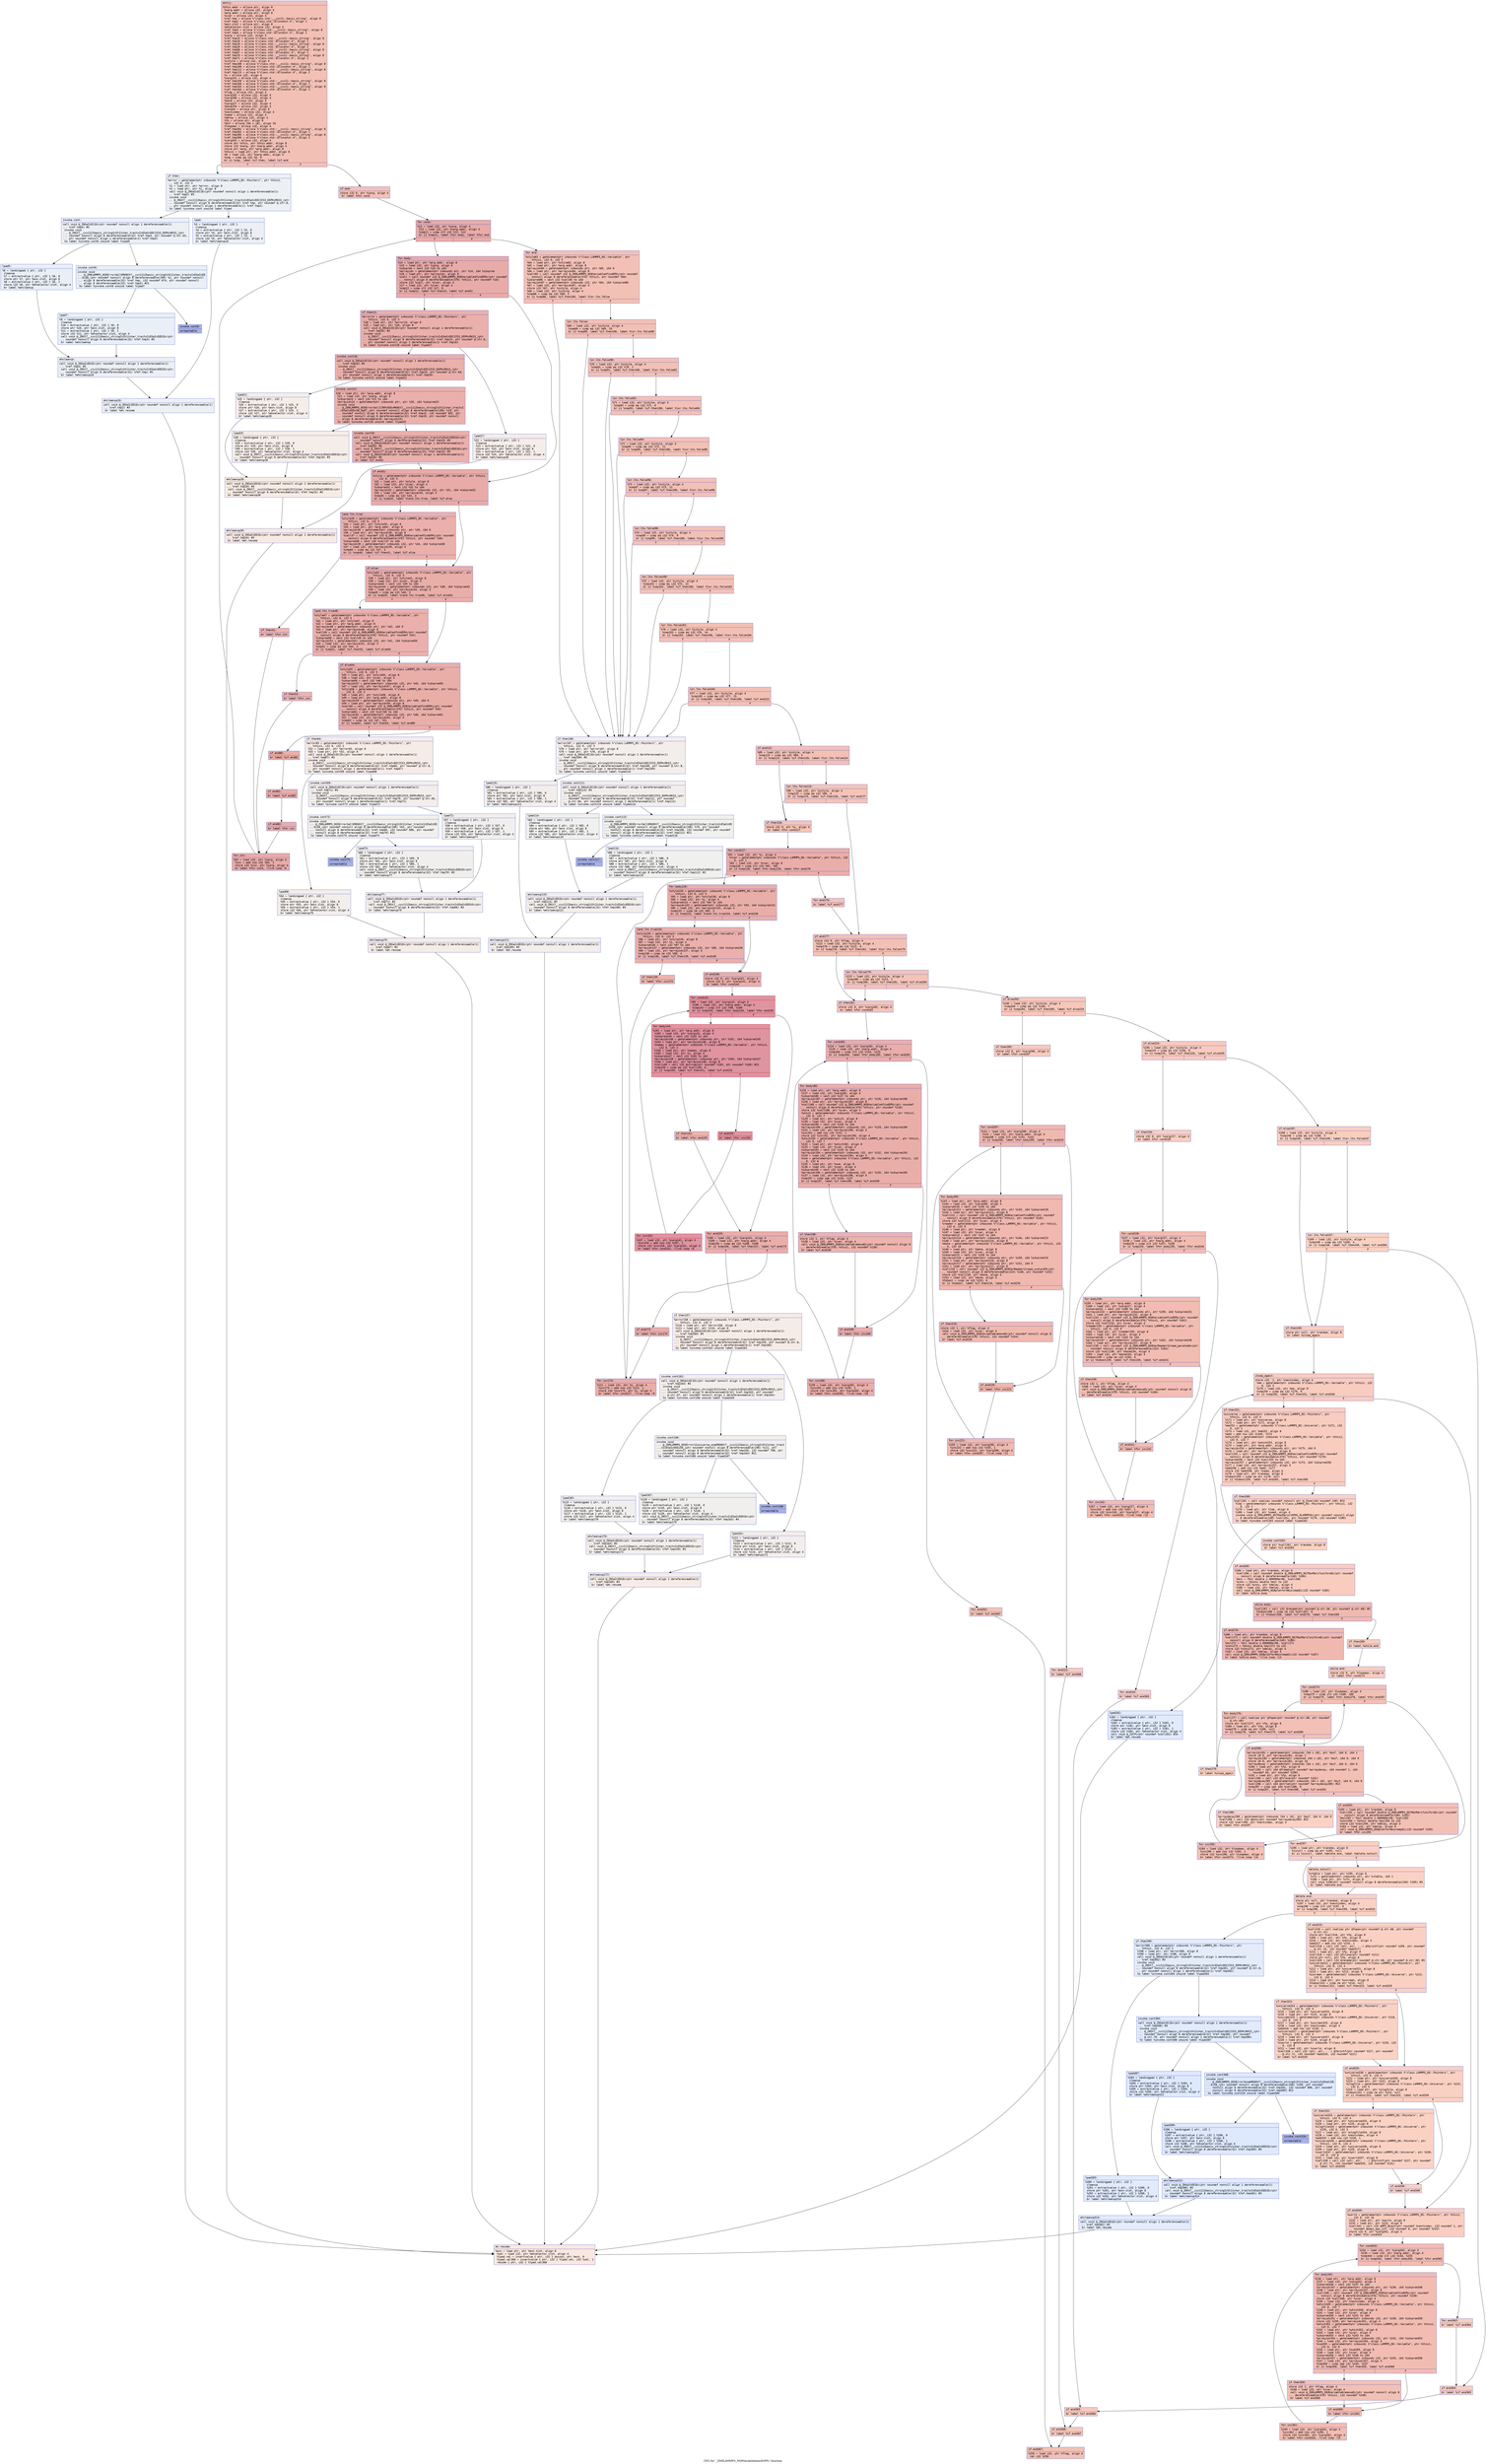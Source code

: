 digraph "CFG for '_ZN9LAMMPS_NS8Variable4nextEiPPc' function" {
	label="CFG for '_ZN9LAMMPS_NS8Variable4nextEiPPc' function";

	Node0x556bfe2b0490 [shape=record,color="#3d50c3ff", style=filled, fillcolor="#e5705870" fontname="Courier",label="{entry:\l|  %this.addr = alloca ptr, align 8\l  %narg.addr = alloca i32, align 4\l  %arg.addr = alloca ptr, align 8\l  %ivar = alloca i32, align 4\l  %ref.tmp = alloca %\"class.std::__cxx11::basic_string\", align 8\l  %ref.tmp2 = alloca %\"class.std::allocator.4\", align 1\l  %exn.slot = alloca ptr, align 8\l  %ehselector.slot = alloca i32, align 4\l  %ref.tmp3 = alloca %\"class.std::__cxx11::basic_string\", align 8\l  %ref.tmp4 = alloca %\"class.std::allocator.4\", align 1\l  %iarg = alloca i32, align 4\l  %ref.tmp15 = alloca %\"class.std::__cxx11::basic_string\", align 8\l  %ref.tmp16 = alloca %\"class.std::allocator.4\", align 1\l  %ref.tmp19 = alloca %\"class.std::__cxx11::basic_string\", align 8\l  %ref.tmp20 = alloca %\"class.std::allocator.4\", align 1\l  %ref.tmp66 = alloca %\"class.std::__cxx11::basic_string\", align 8\l  %ref.tmp67 = alloca %\"class.std::allocator.4\", align 1\l  %ref.tmp70 = alloca %\"class.std::__cxx11::basic_string\", align 8\l  %ref.tmp71 = alloca %\"class.std::allocator.4\", align 1\l  %istyle = alloca i32, align 4\l  %ref.tmp108 = alloca %\"class.std::__cxx11::basic_string\", align 8\l  %ref.tmp109 = alloca %\"class.std::allocator.4\", align 1\l  %ref.tmp112 = alloca %\"class.std::__cxx11::basic_string\", align 8\l  %ref.tmp113 = alloca %\"class.std::allocator.4\", align 1\l  %i = alloca i32, align 4\l  %iarg141 = alloca i32, align 4\l  %ref.tmp159 = alloca %\"class.std::__cxx11::basic_string\", align 8\l  %ref.tmp160 = alloca %\"class.std::allocator.4\", align 1\l  %ref.tmp163 = alloca %\"class.std::__cxx11::basic_string\", align 8\l  %ref.tmp164 = alloca %\"class.std::allocator.4\", align 1\l  %flag = alloca i32, align 4\l  %iarg182 = alloca i32, align 4\l  %iarg206 = alloca i32, align 4\l  %done = alloca i32, align 4\l  %iarg227 = alloca i32, align 4\l  %done234 = alloca i32, align 4\l  %random = alloca ptr, align 8\l  %nextindex = alloca i32, align 4\l  %seed = alloca i32, align 4\l  %delay = alloca i32, align 4\l  %fp = alloca ptr, align 8\l  %buf = alloca [64 x i8], align 16\l  %loopmax = alloca i32, align 4\l  %ref.tmp301 = alloca %\"class.std::__cxx11::basic_string\", align 8\l  %ref.tmp302 = alloca %\"class.std::allocator.4\", align 1\l  %ref.tmp305 = alloca %\"class.std::__cxx11::basic_string\", align 8\l  %ref.tmp306 = alloca %\"class.std::allocator.4\", align 1\l  %iarg342 = alloca i32, align 4\l  store ptr %this, ptr %this.addr, align 8\l  store i32 %narg, ptr %narg.addr, align 4\l  store ptr %arg, ptr %arg.addr, align 8\l  %this1 = load ptr, ptr %this.addr, align 8\l  %0 = load i32, ptr %narg.addr, align 4\l  %cmp = icmp eq i32 %0, 0\l  br i1 %cmp, label %if.then, label %if.end\l|{<s0>T|<s1>F}}"];
	Node0x556bfe2b0490:s0 -> Node0x556bfe2b2e30[tooltip="entry -> if.then\nProbability 0.00%" ];
	Node0x556bfe2b0490:s1 -> Node0x556bfe2b2ea0[tooltip="entry -> if.end\nProbability 100.00%" ];
	Node0x556bfe2b2e30 [shape=record,color="#3d50c3ff", style=filled, fillcolor="#d6dce470" fontname="Courier",label="{if.then:\l|  %error = getelementptr inbounds %\"class.LAMMPS_NS::Pointers\", ptr %this1,\l... i32 0, i32 3\l  %1 = load ptr, ptr %error, align 8\l  %2 = load ptr, ptr %1, align 8\l  call void @_ZNSaIcEC1Ev(ptr noundef nonnull align 1 dereferenceable(1)\l... %ref.tmp2) #3\l  invoke void\l... @_ZNSt7__cxx1112basic_stringIcSt11char_traitsIcESaIcEEC2IS3_EEPKcRKS3_(ptr\l... noundef nonnull align 8 dereferenceable(32) %ref.tmp, ptr noundef @.str.8,\l... ptr noundef nonnull align 1 dereferenceable(1) %ref.tmp2)\l          to label %invoke.cont unwind label %lpad\l}"];
	Node0x556bfe2b2e30 -> Node0x556bfe2b3320[tooltip="if.then -> invoke.cont\nProbability 50.00%" ];
	Node0x556bfe2b2e30 -> Node0x556bfe2b33a0[tooltip="if.then -> lpad\nProbability 50.00%" ];
	Node0x556bfe2b3320 [shape=record,color="#3d50c3ff", style=filled, fillcolor="#d4dbe670" fontname="Courier",label="{invoke.cont:\l|  call void @_ZNSaIcEC1Ev(ptr noundef nonnull align 1 dereferenceable(1)\l... %ref.tmp4) #3\l  invoke void\l... @_ZNSt7__cxx1112basic_stringIcSt11char_traitsIcESaIcEEC2IS3_EEPKcRKS3_(ptr\l... noundef nonnull align 8 dereferenceable(32) %ref.tmp3, ptr noundef @.str.63,\l... ptr noundef nonnull align 1 dereferenceable(1) %ref.tmp4)\l          to label %invoke.cont6 unwind label %lpad5\l}"];
	Node0x556bfe2b3320 -> Node0x556bfe2b36c0[tooltip="invoke.cont -> invoke.cont6\nProbability 50.00%" ];
	Node0x556bfe2b3320 -> Node0x556bfe2b3710[tooltip="invoke.cont -> lpad5\nProbability 50.00%" ];
	Node0x556bfe2b36c0 [shape=record,color="#3d50c3ff", style=filled, fillcolor="#cedaeb70" fontname="Courier",label="{invoke.cont6:\l|  invoke void\l... @_ZN9LAMMPS_NS5Error3allERKNSt7__cxx1112basic_stringIcSt11char_traitsIcESaIcEE\l...EiS8_(ptr noundef nonnull align 8 dereferenceable(196) %2, ptr noundef nonnull\l... align 8 dereferenceable(32) %ref.tmp, i32 noundef 674, ptr noundef nonnull\l... align 8 dereferenceable(32) %ref.tmp3) #21\l          to label %invoke.cont8 unwind label %lpad7\l}"];
	Node0x556bfe2b36c0 -> Node0x556bfe2b3670[tooltip="invoke.cont6 -> invoke.cont8\nProbability 0.00%" ];
	Node0x556bfe2b36c0 -> Node0x556bfe2b39d0[tooltip="invoke.cont6 -> lpad7\nProbability 100.00%" ];
	Node0x556bfe2b3670 [shape=record,color="#3d50c3ff", style=filled, fillcolor="#3d50c370" fontname="Courier",label="{invoke.cont8:\l|  unreachable\l}"];
	Node0x556bfe2b33a0 [shape=record,color="#3d50c3ff", style=filled, fillcolor="#d4dbe670" fontname="Courier",label="{lpad:\l|  %3 = landingpad \{ ptr, i32 \}\l          cleanup\l  %4 = extractvalue \{ ptr, i32 \} %3, 0\l  store ptr %4, ptr %exn.slot, align 8\l  %5 = extractvalue \{ ptr, i32 \} %3, 1\l  store i32 %5, ptr %ehselector.slot, align 4\l  br label %ehcleanup10\l}"];
	Node0x556bfe2b33a0 -> Node0x556bfe2b3f90[tooltip="lpad -> ehcleanup10\nProbability 100.00%" ];
	Node0x556bfe2b3710 [shape=record,color="#3d50c3ff", style=filled, fillcolor="#cedaeb70" fontname="Courier",label="{lpad5:\l|  %6 = landingpad \{ ptr, i32 \}\l          cleanup\l  %7 = extractvalue \{ ptr, i32 \} %6, 0\l  store ptr %7, ptr %exn.slot, align 8\l  %8 = extractvalue \{ ptr, i32 \} %6, 1\l  store i32 %8, ptr %ehselector.slot, align 4\l  br label %ehcleanup\l}"];
	Node0x556bfe2b3710 -> Node0x556bfe2b42e0[tooltip="lpad5 -> ehcleanup\nProbability 100.00%" ];
	Node0x556bfe2b39d0 [shape=record,color="#3d50c3ff", style=filled, fillcolor="#cedaeb70" fontname="Courier",label="{lpad7:\l|  %9 = landingpad \{ ptr, i32 \}\l          cleanup\l  %10 = extractvalue \{ ptr, i32 \} %9, 0\l  store ptr %10, ptr %exn.slot, align 8\l  %11 = extractvalue \{ ptr, i32 \} %9, 1\l  store i32 %11, ptr %ehselector.slot, align 4\l  call void @_ZNSt7__cxx1112basic_stringIcSt11char_traitsIcESaIcEED1Ev(ptr\l... noundef nonnull align 8 dereferenceable(32) %ref.tmp3) #3\l  br label %ehcleanup\l}"];
	Node0x556bfe2b39d0 -> Node0x556bfe2b42e0[tooltip="lpad7 -> ehcleanup\nProbability 100.00%" ];
	Node0x556bfe2b42e0 [shape=record,color="#3d50c3ff", style=filled, fillcolor="#d4dbe670" fontname="Courier",label="{ehcleanup:\l|  call void @_ZNSaIcED1Ev(ptr noundef nonnull align 1 dereferenceable(1)\l... %ref.tmp4) #3\l  call void @_ZNSt7__cxx1112basic_stringIcSt11char_traitsIcESaIcEED1Ev(ptr\l... noundef nonnull align 8 dereferenceable(32) %ref.tmp) #3\l  br label %ehcleanup10\l}"];
	Node0x556bfe2b42e0 -> Node0x556bfe2b3f90[tooltip="ehcleanup -> ehcleanup10\nProbability 100.00%" ];
	Node0x556bfe2b3f90 [shape=record,color="#3d50c3ff", style=filled, fillcolor="#d6dce470" fontname="Courier",label="{ehcleanup10:\l|  call void @_ZNSaIcED1Ev(ptr noundef nonnull align 1 dereferenceable(1)\l... %ref.tmp2) #3\l  br label %eh.resume\l}"];
	Node0x556bfe2b3f90 -> Node0x556bfe2b4b90[tooltip="ehcleanup10 -> eh.resume\nProbability 100.00%" ];
	Node0x556bfe2b2ea0 [shape=record,color="#3d50c3ff", style=filled, fillcolor="#e5705870" fontname="Courier",label="{if.end:\l|  store i32 0, ptr %iarg, align 4\l  br label %for.cond\l}"];
	Node0x556bfe2b2ea0 -> Node0x556bfe2b4cf0[tooltip="if.end -> for.cond\nProbability 100.00%" ];
	Node0x556bfe2b4cf0 [shape=record,color="#3d50c3ff", style=filled, fillcolor="#cc403a70" fontname="Courier",label="{for.cond:\l|  %12 = load i32, ptr %iarg, align 4\l  %13 = load i32, ptr %narg.addr, align 4\l  %cmp11 = icmp slt i32 %12, %13\l  br i1 %cmp11, label %for.body, label %for.end\l|{<s0>T|<s1>F}}"];
	Node0x556bfe2b4cf0:s0 -> Node0x556bfe2b4f70[tooltip="for.cond -> for.body\nProbability 96.88%" ];
	Node0x556bfe2b4cf0:s1 -> Node0x556bfe2b4ff0[tooltip="for.cond -> for.end\nProbability 3.12%" ];
	Node0x556bfe2b4f70 [shape=record,color="#3d50c3ff", style=filled, fillcolor="#cc403a70" fontname="Courier",label="{for.body:\l|  %14 = load ptr, ptr %arg.addr, align 8\l  %15 = load i32, ptr %iarg, align 4\l  %idxprom = sext i32 %15 to i64\l  %arrayidx = getelementptr inbounds ptr, ptr %14, i64 %idxprom\l  %16 = load ptr, ptr %arrayidx, align 8\l  %call = call noundef i32 @_ZN9LAMMPS_NS8Variable4findEPKc(ptr noundef\l... nonnull align 8 dereferenceable(376) %this1, ptr noundef %16)\l  store i32 %call, ptr %ivar, align 4\l  %17 = load i32, ptr %ivar, align 4\l  %cmp12 = icmp slt i32 %17, 0\l  br i1 %cmp12, label %if.then13, label %if.end31\l|{<s0>T|<s1>F}}"];
	Node0x556bfe2b4f70:s0 -> Node0x556bfe2b5750[tooltip="for.body -> if.then13\nProbability 37.50%" ];
	Node0x556bfe2b4f70:s1 -> Node0x556bfe2b57a0[tooltip="for.body -> if.end31\nProbability 62.50%" ];
	Node0x556bfe2b5750 [shape=record,color="#3d50c3ff", style=filled, fillcolor="#d24b4070" fontname="Courier",label="{if.then13:\l|  %error14 = getelementptr inbounds %\"class.LAMMPS_NS::Pointers\", ptr\l... %this1, i32 0, i32 3\l  %18 = load ptr, ptr %error14, align 8\l  %19 = load ptr, ptr %18, align 8\l  call void @_ZNSaIcEC1Ev(ptr noundef nonnull align 1 dereferenceable(1)\l... %ref.tmp16) #3\l  invoke void\l... @_ZNSt7__cxx1112basic_stringIcSt11char_traitsIcESaIcEEC2IS3_EEPKcRKS3_(ptr\l... noundef nonnull align 8 dereferenceable(32) %ref.tmp15, ptr noundef @.str.8,\l... ptr noundef nonnull align 1 dereferenceable(1) %ref.tmp16)\l          to label %invoke.cont18 unwind label %lpad17\l}"];
	Node0x556bfe2b5750 -> Node0x556bfe2b5c00[tooltip="if.then13 -> invoke.cont18\nProbability 100.00%" ];
	Node0x556bfe2b5750 -> Node0x556bfe2b5c80[tooltip="if.then13 -> lpad17\nProbability 0.00%" ];
	Node0x556bfe2b5c00 [shape=record,color="#3d50c3ff", style=filled, fillcolor="#d24b4070" fontname="Courier",label="{invoke.cont18:\l|  call void @_ZNSaIcEC1Ev(ptr noundef nonnull align 1 dereferenceable(1)\l... %ref.tmp20) #3\l  invoke void\l... @_ZNSt7__cxx1112basic_stringIcSt11char_traitsIcESaIcEEC2IS3_EEPKcRKS3_(ptr\l... noundef nonnull align 8 dereferenceable(32) %ref.tmp19, ptr noundef @.str.64,\l... ptr noundef nonnull align 1 dereferenceable(1) %ref.tmp20)\l          to label %invoke.cont22 unwind label %lpad21\l}"];
	Node0x556bfe2b5c00 -> Node0x556bfe2b6000[tooltip="invoke.cont18 -> invoke.cont22\nProbability 100.00%" ];
	Node0x556bfe2b5c00 -> Node0x556bfe2b6050[tooltip="invoke.cont18 -> lpad21\nProbability 0.00%" ];
	Node0x556bfe2b6000 [shape=record,color="#3d50c3ff", style=filled, fillcolor="#d24b4070" fontname="Courier",label="{invoke.cont22:\l|  %20 = load ptr, ptr %arg.addr, align 8\l  %21 = load i32, ptr %iarg, align 4\l  %idxprom23 = sext i32 %21 to i64\l  %arrayidx24 = getelementptr inbounds ptr, ptr %20, i64 %idxprom23\l  invoke void\l... @_ZN9LAMMPS_NS5Error3allIJRPcEEEvRKNSt7__cxx1112basic_stringIcSt11char_traitsI\l...cESaIcEEEiSB_DpOT_(ptr noundef nonnull align 8 dereferenceable(196) %19, ptr\l... noundef nonnull align 8 dereferenceable(32) %ref.tmp15, i32 noundef 682, ptr\l... noundef nonnull align 8 dereferenceable(32) %ref.tmp19, ptr noundef nonnull\l... align 8 dereferenceable(8) %arrayidx24)\l          to label %invoke.cont26 unwind label %lpad25\l}"];
	Node0x556bfe2b6000 -> Node0x556bfe2b5fb0[tooltip="invoke.cont22 -> invoke.cont26\nProbability 100.00%" ];
	Node0x556bfe2b6000 -> Node0x556bfe2b65f0[tooltip="invoke.cont22 -> lpad25\nProbability 0.00%" ];
	Node0x556bfe2b5fb0 [shape=record,color="#3d50c3ff", style=filled, fillcolor="#d24b4070" fontname="Courier",label="{invoke.cont26:\l|  call void @_ZNSt7__cxx1112basic_stringIcSt11char_traitsIcESaIcEED1Ev(ptr\l... noundef nonnull align 8 dereferenceable(32) %ref.tmp19) #3\l  call void @_ZNSaIcED1Ev(ptr noundef nonnull align 1 dereferenceable(1)\l... %ref.tmp20) #3\l  call void @_ZNSt7__cxx1112basic_stringIcSt11char_traitsIcESaIcEED1Ev(ptr\l... noundef nonnull align 8 dereferenceable(32) %ref.tmp15) #3\l  call void @_ZNSaIcED1Ev(ptr noundef nonnull align 1 dereferenceable(1)\l... %ref.tmp16) #3\l  br label %if.end31\l}"];
	Node0x556bfe2b5fb0 -> Node0x556bfe2b57a0[tooltip="invoke.cont26 -> if.end31\nProbability 100.00%" ];
	Node0x556bfe2b5c80 [shape=record,color="#3d50c3ff", style=filled, fillcolor="#e8d6cc70" fontname="Courier",label="{lpad17:\l|  %22 = landingpad \{ ptr, i32 \}\l          cleanup\l  %23 = extractvalue \{ ptr, i32 \} %22, 0\l  store ptr %23, ptr %exn.slot, align 8\l  %24 = extractvalue \{ ptr, i32 \} %22, 1\l  store i32 %24, ptr %ehselector.slot, align 4\l  br label %ehcleanup30\l}"];
	Node0x556bfe2b5c80 -> Node0x556bfe2b6f90[tooltip="lpad17 -> ehcleanup30\nProbability 100.00%" ];
	Node0x556bfe2b6050 [shape=record,color="#3d50c3ff", style=filled, fillcolor="#e8d6cc70" fontname="Courier",label="{lpad21:\l|  %25 = landingpad \{ ptr, i32 \}\l          cleanup\l  %26 = extractvalue \{ ptr, i32 \} %25, 0\l  store ptr %26, ptr %exn.slot, align 8\l  %27 = extractvalue \{ ptr, i32 \} %25, 1\l  store i32 %27, ptr %ehselector.slot, align 4\l  br label %ehcleanup28\l}"];
	Node0x556bfe2b6050 -> Node0x556bfe2b7290[tooltip="lpad21 -> ehcleanup28\nProbability 100.00%" ];
	Node0x556bfe2b65f0 [shape=record,color="#3d50c3ff", style=filled, fillcolor="#e8d6cc70" fontname="Courier",label="{lpad25:\l|  %28 = landingpad \{ ptr, i32 \}\l          cleanup\l  %29 = extractvalue \{ ptr, i32 \} %28, 0\l  store ptr %29, ptr %exn.slot, align 8\l  %30 = extractvalue \{ ptr, i32 \} %28, 1\l  store i32 %30, ptr %ehselector.slot, align 4\l  call void @_ZNSt7__cxx1112basic_stringIcSt11char_traitsIcESaIcEED1Ev(ptr\l... noundef nonnull align 8 dereferenceable(32) %ref.tmp19) #3\l  br label %ehcleanup28\l}"];
	Node0x556bfe2b65f0 -> Node0x556bfe2b7290[tooltip="lpad25 -> ehcleanup28\nProbability 100.00%" ];
	Node0x556bfe2b7290 [shape=record,color="#3d50c3ff", style=filled, fillcolor="#ecd3c570" fontname="Courier",label="{ehcleanup28:\l|  call void @_ZNSaIcED1Ev(ptr noundef nonnull align 1 dereferenceable(1)\l... %ref.tmp20) #3\l  call void @_ZNSt7__cxx1112basic_stringIcSt11char_traitsIcESaIcEED1Ev(ptr\l... noundef nonnull align 8 dereferenceable(32) %ref.tmp15) #3\l  br label %ehcleanup30\l}"];
	Node0x556bfe2b7290 -> Node0x556bfe2b6f90[tooltip="ehcleanup28 -> ehcleanup30\nProbability 100.00%" ];
	Node0x556bfe2b6f90 [shape=record,color="#3d50c3ff", style=filled, fillcolor="#eed0c070" fontname="Courier",label="{ehcleanup30:\l|  call void @_ZNSaIcED1Ev(ptr noundef nonnull align 1 dereferenceable(1)\l... %ref.tmp16) #3\l  br label %eh.resume\l}"];
	Node0x556bfe2b6f90 -> Node0x556bfe2b4b90[tooltip="ehcleanup30 -> eh.resume\nProbability 100.00%" ];
	Node0x556bfe2b57a0 [shape=record,color="#3d50c3ff", style=filled, fillcolor="#cc403a70" fontname="Courier",label="{if.end31:\l|  %style = getelementptr inbounds %\"class.LAMMPS_NS::Variable\", ptr %this1,\l... i32 0, i32 5\l  %31 = load ptr, ptr %style, align 8\l  %32 = load i32, ptr %ivar, align 4\l  %idxprom32 = sext i32 %32 to i64\l  %arrayidx33 = getelementptr inbounds i32, ptr %31, i64 %idxprom32\l  %33 = load i32, ptr %arrayidx33, align 4\l  %cmp34 = icmp eq i32 %33, 4\l  br i1 %cmp34, label %land.lhs.true, label %if.else\l|{<s0>T|<s1>F}}"];
	Node0x556bfe2b57a0:s0 -> Node0x556bfe2b8040[tooltip="if.end31 -> land.lhs.true\nProbability 50.00%" ];
	Node0x556bfe2b57a0:s1 -> Node0x556bfe2b80c0[tooltip="if.end31 -> if.else\nProbability 50.00%" ];
	Node0x556bfe2b8040 [shape=record,color="#3d50c3ff", style=filled, fillcolor="#d24b4070" fontname="Courier",label="{land.lhs.true:\l|  %style35 = getelementptr inbounds %\"class.LAMMPS_NS::Variable\", ptr\l... %this1, i32 0, i32 5\l  %34 = load ptr, ptr %style35, align 8\l  %35 = load ptr, ptr %arg.addr, align 8\l  %arrayidx36 = getelementptr inbounds ptr, ptr %35, i64 0\l  %36 = load ptr, ptr %arrayidx36, align 8\l  %call37 = call noundef i32 @_ZN9LAMMPS_NS8Variable4findEPKc(ptr noundef\l... nonnull align 8 dereferenceable(376) %this1, ptr noundef %36)\l  %idxprom38 = sext i32 %call37 to i64\l  %arrayidx39 = getelementptr inbounds i32, ptr %34, i64 %idxprom38\l  %37 = load i32, ptr %arrayidx39, align 4\l  %cmp40 = icmp eq i32 %37, 3\l  br i1 %cmp40, label %if.then41, label %if.else\l|{<s0>T|<s1>F}}"];
	Node0x556bfe2b8040:s0 -> Node0x556bfe2b2730[tooltip="land.lhs.true -> if.then41\nProbability 50.00%" ];
	Node0x556bfe2b8040:s1 -> Node0x556bfe2b80c0[tooltip="land.lhs.true -> if.else\nProbability 50.00%" ];
	Node0x556bfe2b2730 [shape=record,color="#3d50c3ff", style=filled, fillcolor="#d8564670" fontname="Courier",label="{if.then41:\l|  br label %for.inc\l}"];
	Node0x556bfe2b2730 -> Node0x556bfe2b2860[tooltip="if.then41 -> for.inc\nProbability 100.00%" ];
	Node0x556bfe2b80c0 [shape=record,color="#3d50c3ff", style=filled, fillcolor="#d0473d70" fontname="Courier",label="{if.else:\l|  %style42 = getelementptr inbounds %\"class.LAMMPS_NS::Variable\", ptr\l... %this1, i32 0, i32 5\l  %38 = load ptr, ptr %style42, align 8\l  %39 = load i32, ptr %ivar, align 4\l  %idxprom43 = sext i32 %39 to i64\l  %arrayidx44 = getelementptr inbounds i32, ptr %38, i64 %idxprom43\l  %40 = load i32, ptr %arrayidx44, align 4\l  %cmp45 = icmp eq i32 %40, 3\l  br i1 %cmp45, label %land.lhs.true46, label %if.else54\l|{<s0>T|<s1>F}}"];
	Node0x556bfe2b80c0:s0 -> Node0x556bfe2b9580[tooltip="if.else -> land.lhs.true46\nProbability 50.00%" ];
	Node0x556bfe2b80c0:s1 -> Node0x556bfe2b9600[tooltip="if.else -> if.else54\nProbability 50.00%" ];
	Node0x556bfe2b9580 [shape=record,color="#3d50c3ff", style=filled, fillcolor="#d24b4070" fontname="Courier",label="{land.lhs.true46:\l|  %style47 = getelementptr inbounds %\"class.LAMMPS_NS::Variable\", ptr\l... %this1, i32 0, i32 5\l  %41 = load ptr, ptr %style47, align 8\l  %42 = load ptr, ptr %arg.addr, align 8\l  %arrayidx48 = getelementptr inbounds ptr, ptr %42, i64 0\l  %43 = load ptr, ptr %arrayidx48, align 8\l  %call49 = call noundef i32 @_ZN9LAMMPS_NS8Variable4findEPKc(ptr noundef\l... nonnull align 8 dereferenceable(376) %this1, ptr noundef %43)\l  %idxprom50 = sext i32 %call49 to i64\l  %arrayidx51 = getelementptr inbounds i32, ptr %41, i64 %idxprom50\l  %44 = load i32, ptr %arrayidx51, align 4\l  %cmp52 = icmp eq i32 %44, 4\l  br i1 %cmp52, label %if.then53, label %if.else54\l|{<s0>T|<s1>F}}"];
	Node0x556bfe2b9580:s0 -> Node0x556bfe2b9e30[tooltip="land.lhs.true46 -> if.then53\nProbability 50.00%" ];
	Node0x556bfe2b9580:s1 -> Node0x556bfe2b9600[tooltip="land.lhs.true46 -> if.else54\nProbability 50.00%" ];
	Node0x556bfe2b9e30 [shape=record,color="#3d50c3ff", style=filled, fillcolor="#d8564670" fontname="Courier",label="{if.then53:\l|  br label %for.inc\l}"];
	Node0x556bfe2b9e30 -> Node0x556bfe2b2860[tooltip="if.then53 -> for.inc\nProbability 100.00%" ];
	Node0x556bfe2b9600 [shape=record,color="#3d50c3ff", style=filled, fillcolor="#d0473d70" fontname="Courier",label="{if.else54:\l|  %style55 = getelementptr inbounds %\"class.LAMMPS_NS::Variable\", ptr\l... %this1, i32 0, i32 5\l  %45 = load ptr, ptr %style55, align 8\l  %46 = load i32, ptr %ivar, align 4\l  %idxprom56 = sext i32 %46 to i64\l  %arrayidx57 = getelementptr inbounds i32, ptr %45, i64 %idxprom56\l  %47 = load i32, ptr %arrayidx57, align 4\l  %style58 = getelementptr inbounds %\"class.LAMMPS_NS::Variable\", ptr %this1,\l... i32 0, i32 5\l  %48 = load ptr, ptr %style58, align 8\l  %49 = load ptr, ptr %arg.addr, align 8\l  %arrayidx59 = getelementptr inbounds ptr, ptr %49, i64 0\l  %50 = load ptr, ptr %arrayidx59, align 8\l  %call60 = call noundef i32 @_ZN9LAMMPS_NS8Variable4findEPKc(ptr noundef\l... nonnull align 8 dereferenceable(376) %this1, ptr noundef %50)\l  %idxprom61 = sext i32 %call60 to i64\l  %arrayidx62 = getelementptr inbounds i32, ptr %48, i64 %idxprom61\l  %51 = load i32, ptr %arrayidx62, align 4\l  %cmp63 = icmp ne i32 %47, %51\l  br i1 %cmp63, label %if.then64, label %if.end80\l|{<s0>T|<s1>F}}"];
	Node0x556bfe2b9600:s0 -> Node0x556bfe2bb2b0[tooltip="if.else54 -> if.then64\nProbability 0.00%" ];
	Node0x556bfe2b9600:s1 -> Node0x556bfe2bb330[tooltip="if.else54 -> if.end80\nProbability 100.00%" ];
	Node0x556bfe2bb2b0 [shape=record,color="#3d50c3ff", style=filled, fillcolor="#ead5c970" fontname="Courier",label="{if.then64:\l|  %error65 = getelementptr inbounds %\"class.LAMMPS_NS::Pointers\", ptr\l... %this1, i32 0, i32 3\l  %52 = load ptr, ptr %error65, align 8\l  %53 = load ptr, ptr %52, align 8\l  call void @_ZNSaIcEC1Ev(ptr noundef nonnull align 1 dereferenceable(1)\l... %ref.tmp67) #3\l  invoke void\l... @_ZNSt7__cxx1112basic_stringIcSt11char_traitsIcESaIcEEC2IS3_EEPKcRKS3_(ptr\l... noundef nonnull align 8 dereferenceable(32) %ref.tmp66, ptr noundef @.str.8,\l... ptr noundef nonnull align 1 dereferenceable(1) %ref.tmp67)\l          to label %invoke.cont69 unwind label %lpad68\l}"];
	Node0x556bfe2bb2b0 -> Node0x556bfe2bb7c0[tooltip="if.then64 -> invoke.cont69\nProbability 50.00%" ];
	Node0x556bfe2bb2b0 -> Node0x556bfe2bb840[tooltip="if.then64 -> lpad68\nProbability 50.00%" ];
	Node0x556bfe2bb7c0 [shape=record,color="#3d50c3ff", style=filled, fillcolor="#e5d8d170" fontname="Courier",label="{invoke.cont69:\l|  call void @_ZNSaIcEC1Ev(ptr noundef nonnull align 1 dereferenceable(1)\l... %ref.tmp71) #3\l  invoke void\l... @_ZNSt7__cxx1112basic_stringIcSt11char_traitsIcESaIcEEC2IS3_EEPKcRKS3_(ptr\l... noundef nonnull align 8 dereferenceable(32) %ref.tmp70, ptr noundef @.str.65,\l... ptr noundef nonnull align 1 dereferenceable(1) %ref.tmp71)\l          to label %invoke.cont73 unwind label %lpad72\l}"];
	Node0x556bfe2bb7c0 -> Node0x556bfe2bbbc0[tooltip="invoke.cont69 -> invoke.cont73\nProbability 50.00%" ];
	Node0x556bfe2bb7c0 -> Node0x556bfe2bbc10[tooltip="invoke.cont69 -> lpad72\nProbability 50.00%" ];
	Node0x556bfe2bbbc0 [shape=record,color="#3d50c3ff", style=filled, fillcolor="#e0dbd870" fontname="Courier",label="{invoke.cont73:\l|  invoke void\l... @_ZN9LAMMPS_NS5Error3allERKNSt7__cxx1112basic_stringIcSt11char_traitsIcESaIcEE\l...EiS8_(ptr noundef nonnull align 8 dereferenceable(196) %53, ptr noundef\l... nonnull align 8 dereferenceable(32) %ref.tmp66, i32 noundef 686, ptr noundef\l... nonnull align 8 dereferenceable(32) %ref.tmp70) #21\l          to label %invoke.cont75 unwind label %lpad74\l}"];
	Node0x556bfe2bbbc0 -> Node0x556bfe2bbb70[tooltip="invoke.cont73 -> invoke.cont75\nProbability 0.00%" ];
	Node0x556bfe2bbbc0 -> Node0x556bfe2bbf30[tooltip="invoke.cont73 -> lpad74\nProbability 100.00%" ];
	Node0x556bfe2bbb70 [shape=record,color="#3d50c3ff", style=filled, fillcolor="#3d50c370" fontname="Courier",label="{invoke.cont75:\l|  unreachable\l}"];
	Node0x556bfe2bb840 [shape=record,color="#3d50c3ff", style=filled, fillcolor="#e5d8d170" fontname="Courier",label="{lpad68:\l|  %54 = landingpad \{ ptr, i32 \}\l          cleanup\l  %55 = extractvalue \{ ptr, i32 \} %54, 0\l  store ptr %55, ptr %exn.slot, align 8\l  %56 = extractvalue \{ ptr, i32 \} %54, 1\l  store i32 %56, ptr %ehselector.slot, align 4\l  br label %ehcleanup79\l}"];
	Node0x556bfe2bb840 -> Node0x556bfe2bc4f0[tooltip="lpad68 -> ehcleanup79\nProbability 100.00%" ];
	Node0x556bfe2bbc10 [shape=record,color="#3d50c3ff", style=filled, fillcolor="#e0dbd870" fontname="Courier",label="{lpad72:\l|  %57 = landingpad \{ ptr, i32 \}\l          cleanup\l  %58 = extractvalue \{ ptr, i32 \} %57, 0\l  store ptr %58, ptr %exn.slot, align 8\l  %59 = extractvalue \{ ptr, i32 \} %57, 1\l  store i32 %59, ptr %ehselector.slot, align 4\l  br label %ehcleanup77\l}"];
	Node0x556bfe2bbc10 -> Node0x556bfe2bc840[tooltip="lpad72 -> ehcleanup77\nProbability 100.00%" ];
	Node0x556bfe2bbf30 [shape=record,color="#3d50c3ff", style=filled, fillcolor="#e0dbd870" fontname="Courier",label="{lpad74:\l|  %60 = landingpad \{ ptr, i32 \}\l          cleanup\l  %61 = extractvalue \{ ptr, i32 \} %60, 0\l  store ptr %61, ptr %exn.slot, align 8\l  %62 = extractvalue \{ ptr, i32 \} %60, 1\l  store i32 %62, ptr %ehselector.slot, align 4\l  call void @_ZNSt7__cxx1112basic_stringIcSt11char_traitsIcESaIcEED1Ev(ptr\l... noundef nonnull align 8 dereferenceable(32) %ref.tmp70) #3\l  br label %ehcleanup77\l}"];
	Node0x556bfe2bbf30 -> Node0x556bfe2bc840[tooltip="lpad74 -> ehcleanup77\nProbability 100.00%" ];
	Node0x556bfe2bc840 [shape=record,color="#3d50c3ff", style=filled, fillcolor="#e5d8d170" fontname="Courier",label="{ehcleanup77:\l|  call void @_ZNSaIcED1Ev(ptr noundef nonnull align 1 dereferenceable(1)\l... %ref.tmp71) #3\l  call void @_ZNSt7__cxx1112basic_stringIcSt11char_traitsIcESaIcEED1Ev(ptr\l... noundef nonnull align 8 dereferenceable(32) %ref.tmp66) #3\l  br label %ehcleanup79\l}"];
	Node0x556bfe2bc840 -> Node0x556bfe2bc4f0[tooltip="ehcleanup77 -> ehcleanup79\nProbability 100.00%" ];
	Node0x556bfe2bc4f0 [shape=record,color="#3d50c3ff", style=filled, fillcolor="#ead5c970" fontname="Courier",label="{ehcleanup79:\l|  call void @_ZNSaIcED1Ev(ptr noundef nonnull align 1 dereferenceable(1)\l... %ref.tmp67) #3\l  br label %eh.resume\l}"];
	Node0x556bfe2bc4f0 -> Node0x556bfe2b4b90[tooltip="ehcleanup79 -> eh.resume\nProbability 100.00%" ];
	Node0x556bfe2bb330 [shape=record,color="#3d50c3ff", style=filled, fillcolor="#d0473d70" fontname="Courier",label="{if.end80:\l|  br label %if.end81\l}"];
	Node0x556bfe2bb330 -> Node0x556bfe2bd160[tooltip="if.end80 -> if.end81\nProbability 100.00%" ];
	Node0x556bfe2bd160 [shape=record,color="#3d50c3ff", style=filled, fillcolor="#d0473d70" fontname="Courier",label="{if.end81:\l|  br label %if.end82\l}"];
	Node0x556bfe2bd160 -> Node0x556bfe2bd220[tooltip="if.end81 -> if.end82\nProbability 100.00%" ];
	Node0x556bfe2bd220 [shape=record,color="#3d50c3ff", style=filled, fillcolor="#d0473d70" fontname="Courier",label="{if.end82:\l|  br label %for.inc\l}"];
	Node0x556bfe2bd220 -> Node0x556bfe2b2860[tooltip="if.end82 -> for.inc\nProbability 100.00%" ];
	Node0x556bfe2b2860 [shape=record,color="#3d50c3ff", style=filled, fillcolor="#cc403a70" fontname="Courier",label="{for.inc:\l|  %63 = load i32, ptr %iarg, align 4\l  %inc = add nsw i32 %63, 1\l  store i32 %inc, ptr %iarg, align 4\l  br label %for.cond, !llvm.loop !6\l}"];
	Node0x556bfe2b2860 -> Node0x556bfe2b4cf0[tooltip="for.inc -> for.cond\nProbability 100.00%" ];
	Node0x556bfe2b4ff0 [shape=record,color="#3d50c3ff", style=filled, fillcolor="#e5705870" fontname="Courier",label="{for.end:\l|  %style83 = getelementptr inbounds %\"class.LAMMPS_NS::Variable\", ptr\l... %this1, i32 0, i32 5\l  %64 = load ptr, ptr %style83, align 8\l  %65 = load ptr, ptr %arg.addr, align 8\l  %arrayidx84 = getelementptr inbounds ptr, ptr %65, i64 0\l  %66 = load ptr, ptr %arrayidx84, align 8\l  %call85 = call noundef i32 @_ZN9LAMMPS_NS8Variable4findEPKc(ptr noundef\l... nonnull align 8 dereferenceable(376) %this1, ptr noundef %66)\l  %idxprom86 = sext i32 %call85 to i64\l  %arrayidx87 = getelementptr inbounds i32, ptr %64, i64 %idxprom86\l  %67 = load i32, ptr %arrayidx87, align 4\l  store i32 %67, ptr %istyle, align 4\l  %68 = load i32, ptr %istyle, align 4\l  %cmp88 = icmp eq i32 %68, 5\l  br i1 %cmp88, label %if.then106, label %lor.lhs.false\l|{<s0>T|<s1>F}}"];
	Node0x556bfe2b4ff0:s0 -> Node0x556bfe2bdf10[tooltip="for.end -> if.then106\nProbability 0.00%" ];
	Node0x556bfe2b4ff0:s1 -> Node0x556bfe2bdf90[tooltip="for.end -> lor.lhs.false\nProbability 100.00%" ];
	Node0x556bfe2bdf90 [shape=record,color="#3d50c3ff", style=filled, fillcolor="#e5705870" fontname="Courier",label="{lor.lhs.false:\l|  %69 = load i32, ptr %istyle, align 4\l  %cmp89 = icmp eq i32 %69, 10\l  br i1 %cmp89, label %if.then106, label %lor.lhs.false90\l|{<s0>T|<s1>F}}"];
	Node0x556bfe2bdf90:s0 -> Node0x556bfe2bdf10[tooltip="lor.lhs.false -> if.then106\nProbability 0.00%" ];
	Node0x556bfe2bdf90:s1 -> Node0x556bfe2be1f0[tooltip="lor.lhs.false -> lor.lhs.false90\nProbability 100.00%" ];
	Node0x556bfe2be1f0 [shape=record,color="#3d50c3ff", style=filled, fillcolor="#e5705870" fontname="Courier",label="{lor.lhs.false90:\l|  %70 = load i32, ptr %istyle, align 4\l  %cmp91 = icmp eq i32 %70, 2\l  br i1 %cmp91, label %if.then106, label %lor.lhs.false92\l|{<s0>T|<s1>F}}"];
	Node0x556bfe2be1f0:s0 -> Node0x556bfe2bdf10[tooltip="lor.lhs.false90 -> if.then106\nProbability 0.00%" ];
	Node0x556bfe2be1f0:s1 -> Node0x556bfe2be480[tooltip="lor.lhs.false90 -> lor.lhs.false92\nProbability 100.00%" ];
	Node0x556bfe2be480 [shape=record,color="#3d50c3ff", style=filled, fillcolor="#e5705870" fontname="Courier",label="{lor.lhs.false92:\l|  %71 = load i32, ptr %istyle, align 4\l  %cmp93 = icmp eq i32 %71, 6\l  br i1 %cmp93, label %if.then106, label %lor.lhs.false94\l|{<s0>T|<s1>F}}"];
	Node0x556bfe2be480:s0 -> Node0x556bfe2bdf10[tooltip="lor.lhs.false92 -> if.then106\nProbability 0.00%" ];
	Node0x556bfe2be480:s1 -> Node0x556bfe2be6e0[tooltip="lor.lhs.false92 -> lor.lhs.false94\nProbability 100.00%" ];
	Node0x556bfe2be6e0 [shape=record,color="#3d50c3ff", style=filled, fillcolor="#e5705870" fontname="Courier",label="{lor.lhs.false94:\l|  %72 = load i32, ptr %istyle, align 4\l  %cmp95 = icmp eq i32 %72, 11\l  br i1 %cmp95, label %if.then106, label %lor.lhs.false96\l|{<s0>T|<s1>F}}"];
	Node0x556bfe2be6e0:s0 -> Node0x556bfe2bdf10[tooltip="lor.lhs.false94 -> if.then106\nProbability 0.00%" ];
	Node0x556bfe2be6e0:s1 -> Node0x556bfe2be940[tooltip="lor.lhs.false94 -> lor.lhs.false96\nProbability 100.00%" ];
	Node0x556bfe2be940 [shape=record,color="#3d50c3ff", style=filled, fillcolor="#e5705870" fontname="Courier",label="{lor.lhs.false96:\l|  %73 = load i32, ptr %istyle, align 4\l  %cmp97 = icmp eq i32 %73, 12\l  br i1 %cmp97, label %if.then106, label %lor.lhs.false98\l|{<s0>T|<s1>F}}"];
	Node0x556bfe2be940:s0 -> Node0x556bfe2bdf10[tooltip="lor.lhs.false96 -> if.then106\nProbability 0.00%" ];
	Node0x556bfe2be940:s1 -> Node0x556bfe2beba0[tooltip="lor.lhs.false96 -> lor.lhs.false98\nProbability 100.00%" ];
	Node0x556bfe2beba0 [shape=record,color="#3d50c3ff", style=filled, fillcolor="#e5705870" fontname="Courier",label="{lor.lhs.false98:\l|  %74 = load i32, ptr %istyle, align 4\l  %cmp99 = icmp eq i32 %74, 9\l  br i1 %cmp99, label %if.then106, label %lor.lhs.false100\l|{<s0>T|<s1>F}}"];
	Node0x556bfe2beba0:s0 -> Node0x556bfe2bdf10[tooltip="lor.lhs.false98 -> if.then106\nProbability 0.00%" ];
	Node0x556bfe2beba0:s1 -> Node0x556bfe2bee00[tooltip="lor.lhs.false98 -> lor.lhs.false100\nProbability 100.00%" ];
	Node0x556bfe2bee00 [shape=record,color="#3d50c3ff", style=filled, fillcolor="#e5705870" fontname="Courier",label="{lor.lhs.false100:\l|  %75 = load i32, ptr %istyle, align 4\l  %cmp101 = icmp eq i32 %75, 13\l  br i1 %cmp101, label %if.then106, label %lor.lhs.false102\l|{<s0>T|<s1>F}}"];
	Node0x556bfe2bee00:s0 -> Node0x556bfe2bdf10[tooltip="lor.lhs.false100 -> if.then106\nProbability 0.00%" ];
	Node0x556bfe2bee00:s1 -> Node0x556bfe2bf090[tooltip="lor.lhs.false100 -> lor.lhs.false102\nProbability 100.00%" ];
	Node0x556bfe2bf090 [shape=record,color="#3d50c3ff", style=filled, fillcolor="#e5705870" fontname="Courier",label="{lor.lhs.false102:\l|  %76 = load i32, ptr %istyle, align 4\l  %cmp103 = icmp eq i32 %76, 14\l  br i1 %cmp103, label %if.then106, label %lor.lhs.false104\l|{<s0>T|<s1>F}}"];
	Node0x556bfe2bf090:s0 -> Node0x556bfe2bdf10[tooltip="lor.lhs.false102 -> if.then106\nProbability 0.00%" ];
	Node0x556bfe2bf090:s1 -> Node0x556bfe2bf2f0[tooltip="lor.lhs.false102 -> lor.lhs.false104\nProbability 100.00%" ];
	Node0x556bfe2bf2f0 [shape=record,color="#3d50c3ff", style=filled, fillcolor="#e5705870" fontname="Courier",label="{lor.lhs.false104:\l|  %77 = load i32, ptr %istyle, align 4\l  %cmp105 = icmp eq i32 %77, 15\l  br i1 %cmp105, label %if.then106, label %if.end122\l|{<s0>T|<s1>F}}"];
	Node0x556bfe2bf2f0:s0 -> Node0x556bfe2bdf10[tooltip="lor.lhs.false104 -> if.then106\nProbability 0.00%" ];
	Node0x556bfe2bf2f0:s1 -> Node0x556bfe2bf550[tooltip="lor.lhs.false104 -> if.end122\nProbability 100.00%" ];
	Node0x556bfe2bdf10 [shape=record,color="#3d50c3ff", style=filled, fillcolor="#e5d8d170" fontname="Courier",label="{if.then106:\l|  %error107 = getelementptr inbounds %\"class.LAMMPS_NS::Pointers\", ptr\l... %this1, i32 0, i32 3\l  %78 = load ptr, ptr %error107, align 8\l  %79 = load ptr, ptr %78, align 8\l  call void @_ZNSaIcEC1Ev(ptr noundef nonnull align 1 dereferenceable(1)\l... %ref.tmp109) #3\l  invoke void\l... @_ZNSt7__cxx1112basic_stringIcSt11char_traitsIcESaIcEEC2IS3_EEPKcRKS3_(ptr\l... noundef nonnull align 8 dereferenceable(32) %ref.tmp108, ptr noundef @.str.8,\l... ptr noundef nonnull align 1 dereferenceable(1) %ref.tmp109)\l          to label %invoke.cont111 unwind label %lpad110\l}"];
	Node0x556bfe2bdf10 -> Node0x556bfe2bf990[tooltip="if.then106 -> invoke.cont111\nProbability 50.00%" ];
	Node0x556bfe2bdf10 -> Node0x556bfe2bfa10[tooltip="if.then106 -> lpad110\nProbability 50.00%" ];
	Node0x556bfe2bf990 [shape=record,color="#3d50c3ff", style=filled, fillcolor="#e3d9d370" fontname="Courier",label="{invoke.cont111:\l|  call void @_ZNSaIcEC1Ev(ptr noundef nonnull align 1 dereferenceable(1)\l... %ref.tmp113) #3\l  invoke void\l... @_ZNSt7__cxx1112basic_stringIcSt11char_traitsIcESaIcEEC2IS3_EEPKcRKS3_(ptr\l... noundef nonnull align 8 dereferenceable(32) %ref.tmp112, ptr noundef\l... @.str.66, ptr noundef nonnull align 1 dereferenceable(1) %ref.tmp113)\l          to label %invoke.cont115 unwind label %lpad114\l}"];
	Node0x556bfe2bf990 -> Node0x556bfe2bfd30[tooltip="invoke.cont111 -> invoke.cont115\nProbability 50.00%" ];
	Node0x556bfe2bf990 -> Node0x556bfe2bfd80[tooltip="invoke.cont111 -> lpad114\nProbability 50.00%" ];
	Node0x556bfe2bfd30 [shape=record,color="#3d50c3ff", style=filled, fillcolor="#dedcdb70" fontname="Courier",label="{invoke.cont115:\l|  invoke void\l... @_ZN9LAMMPS_NS5Error3allERKNSt7__cxx1112basic_stringIcSt11char_traitsIcESaIcEE\l...EiS8_(ptr noundef nonnull align 8 dereferenceable(196) %79, ptr noundef\l... nonnull align 8 dereferenceable(32) %ref.tmp108, i32 noundef 697, ptr noundef\l... nonnull align 8 dereferenceable(32) %ref.tmp112) #21\l          to label %invoke.cont117 unwind label %lpad116\l}"];
	Node0x556bfe2bfd30 -> Node0x556bfe2bfce0[tooltip="invoke.cont115 -> invoke.cont117\nProbability 0.00%" ];
	Node0x556bfe2bfd30 -> Node0x556bfe2bffe0[tooltip="invoke.cont115 -> lpad116\nProbability 100.00%" ];
	Node0x556bfe2bfce0 [shape=record,color="#3d50c3ff", style=filled, fillcolor="#3d50c370" fontname="Courier",label="{invoke.cont117:\l|  unreachable\l}"];
	Node0x556bfe2bfa10 [shape=record,color="#3d50c3ff", style=filled, fillcolor="#e3d9d370" fontname="Courier",label="{lpad110:\l|  %80 = landingpad \{ ptr, i32 \}\l          cleanup\l  %81 = extractvalue \{ ptr, i32 \} %80, 0\l  store ptr %81, ptr %exn.slot, align 8\l  %82 = extractvalue \{ ptr, i32 \} %80, 1\l  store i32 %82, ptr %ehselector.slot, align 4\l  br label %ehcleanup121\l}"];
	Node0x556bfe2bfa10 -> Node0x556bfe2c0540[tooltip="lpad110 -> ehcleanup121\nProbability 100.00%" ];
	Node0x556bfe2bfd80 [shape=record,color="#3d50c3ff", style=filled, fillcolor="#dedcdb70" fontname="Courier",label="{lpad114:\l|  %83 = landingpad \{ ptr, i32 \}\l          cleanup\l  %84 = extractvalue \{ ptr, i32 \} %83, 0\l  store ptr %84, ptr %exn.slot, align 8\l  %85 = extractvalue \{ ptr, i32 \} %83, 1\l  store i32 %85, ptr %ehselector.slot, align 4\l  br label %ehcleanup119\l}"];
	Node0x556bfe2bfd80 -> Node0x556bfe2c0890[tooltip="lpad114 -> ehcleanup119\nProbability 100.00%" ];
	Node0x556bfe2bffe0 [shape=record,color="#3d50c3ff", style=filled, fillcolor="#dedcdb70" fontname="Courier",label="{lpad116:\l|  %86 = landingpad \{ ptr, i32 \}\l          cleanup\l  %87 = extractvalue \{ ptr, i32 \} %86, 0\l  store ptr %87, ptr %exn.slot, align 8\l  %88 = extractvalue \{ ptr, i32 \} %86, 1\l  store i32 %88, ptr %ehselector.slot, align 4\l  call void @_ZNSt7__cxx1112basic_stringIcSt11char_traitsIcESaIcEED1Ev(ptr\l... noundef nonnull align 8 dereferenceable(32) %ref.tmp112) #3\l  br label %ehcleanup119\l}"];
	Node0x556bfe2bffe0 -> Node0x556bfe2c0890[tooltip="lpad116 -> ehcleanup119\nProbability 100.00%" ];
	Node0x556bfe2c0890 [shape=record,color="#3d50c3ff", style=filled, fillcolor="#e3d9d370" fontname="Courier",label="{ehcleanup119:\l|  call void @_ZNSaIcED1Ev(ptr noundef nonnull align 1 dereferenceable(1)\l... %ref.tmp113) #3\l  call void @_ZNSt7__cxx1112basic_stringIcSt11char_traitsIcESaIcEED1Ev(ptr\l... noundef nonnull align 8 dereferenceable(32) %ref.tmp108) #3\l  br label %ehcleanup121\l}"];
	Node0x556bfe2c0890 -> Node0x556bfe2c0540[tooltip="ehcleanup119 -> ehcleanup121\nProbability 100.00%" ];
	Node0x556bfe2c0540 [shape=record,color="#3d50c3ff", style=filled, fillcolor="#e5d8d170" fontname="Courier",label="{ehcleanup121:\l|  call void @_ZNSaIcED1Ev(ptr noundef nonnull align 1 dereferenceable(1)\l... %ref.tmp109) #3\l  br label %eh.resume\l}"];
	Node0x556bfe2c0540 -> Node0x556bfe2b4b90[tooltip="ehcleanup121 -> eh.resume\nProbability 100.00%" ];
	Node0x556bfe2bf550 [shape=record,color="#3d50c3ff", style=filled, fillcolor="#e5705870" fontname="Courier",label="{if.end122:\l|  %89 = load i32, ptr %istyle, align 4\l  %cmp123 = icmp eq i32 %89, 3\l  br i1 %cmp123, label %if.then126, label %lor.lhs.false124\l|{<s0>T|<s1>F}}"];
	Node0x556bfe2bf550:s0 -> Node0x556bfe2c12c0[tooltip="if.end122 -> if.then126\nProbability 50.00%" ];
	Node0x556bfe2bf550:s1 -> Node0x556bfe2c1340[tooltip="if.end122 -> lor.lhs.false124\nProbability 50.00%" ];
	Node0x556bfe2c1340 [shape=record,color="#3d50c3ff", style=filled, fillcolor="#e97a5f70" fontname="Courier",label="{lor.lhs.false124:\l|  %90 = load i32, ptr %istyle, align 4\l  %cmp125 = icmp eq i32 %90, 4\l  br i1 %cmp125, label %if.then126, label %if.end177\l|{<s0>T|<s1>F}}"];
	Node0x556bfe2c1340:s0 -> Node0x556bfe2c12c0[tooltip="lor.lhs.false124 -> if.then126\nProbability 50.00%" ];
	Node0x556bfe2c1340:s1 -> Node0x556bfe2c15d0[tooltip="lor.lhs.false124 -> if.end177\nProbability 50.00%" ];
	Node0x556bfe2c12c0 [shape=record,color="#3d50c3ff", style=filled, fillcolor="#e8765c70" fontname="Courier",label="{if.then126:\l|  store i32 0, ptr %i, align 4\l  br label %for.cond127\l}"];
	Node0x556bfe2c12c0 -> Node0x556bfe2c1770[tooltip="if.then126 -> for.cond127\nProbability 100.00%" ];
	Node0x556bfe2c1770 [shape=record,color="#3d50c3ff", style=filled, fillcolor="#d0473d70" fontname="Courier",label="{for.cond127:\l|  %91 = load i32, ptr %i, align 4\l  %nvar = getelementptr inbounds %\"class.LAMMPS_NS::Variable\", ptr %this1, i32\l... 0, i32 1\l  %92 = load i32, ptr %nvar, align 8\l  %cmp128 = icmp slt i32 %91, %92\l  br i1 %cmp128, label %for.body129, label %for.end176\l|{<s0>T|<s1>F}}"];
	Node0x556bfe2c1770:s0 -> Node0x556bfe2c1ac0[tooltip="for.cond127 -> for.body129\nProbability 96.88%" ];
	Node0x556bfe2c1770:s1 -> Node0x556bfe2c1b40[tooltip="for.cond127 -> for.end176\nProbability 3.12%" ];
	Node0x556bfe2c1ac0 [shape=record,color="#3d50c3ff", style=filled, fillcolor="#d0473d70" fontname="Courier",label="{for.body129:\l|  %style130 = getelementptr inbounds %\"class.LAMMPS_NS::Variable\", ptr\l... %this1, i32 0, i32 5\l  %93 = load ptr, ptr %style130, align 8\l  %94 = load i32, ptr %i, align 4\l  %idxprom131 = sext i32 %94 to i64\l  %arrayidx132 = getelementptr inbounds i32, ptr %93, i64 %idxprom131\l  %95 = load i32, ptr %arrayidx132, align 4\l  %cmp133 = icmp ne i32 %95, 3\l  br i1 %cmp133, label %land.lhs.true134, label %if.end140\l|{<s0>T|<s1>F}}"];
	Node0x556bfe2c1ac0:s0 -> Node0x556bfe2ba480[tooltip="for.body129 -> land.lhs.true134\nProbability 50.00%" ];
	Node0x556bfe2c1ac0:s1 -> Node0x556bfe2ba520[tooltip="for.body129 -> if.end140\nProbability 50.00%" ];
	Node0x556bfe2ba480 [shape=record,color="#3d50c3ff", style=filled, fillcolor="#d24b4070" fontname="Courier",label="{land.lhs.true134:\l|  %style135 = getelementptr inbounds %\"class.LAMMPS_NS::Variable\", ptr\l... %this1, i32 0, i32 5\l  %96 = load ptr, ptr %style135, align 8\l  %97 = load i32, ptr %i, align 4\l  %idxprom136 = sext i32 %97 to i64\l  %arrayidx137 = getelementptr inbounds i32, ptr %96, i64 %idxprom136\l  %98 = load i32, ptr %arrayidx137, align 4\l  %cmp138 = icmp ne i32 %98, 4\l  br i1 %cmp138, label %if.then139, label %if.end140\l|{<s0>T|<s1>F}}"];
	Node0x556bfe2ba480:s0 -> Node0x556bfe2baac0[tooltip="land.lhs.true134 -> if.then139\nProbability 50.00%" ];
	Node0x556bfe2ba480:s1 -> Node0x556bfe2ba520[tooltip="land.lhs.true134 -> if.end140\nProbability 50.00%" ];
	Node0x556bfe2baac0 [shape=record,color="#3d50c3ff", style=filled, fillcolor="#d8564670" fontname="Courier",label="{if.then139:\l|  br label %for.inc174\l}"];
	Node0x556bfe2baac0 -> Node0x556bfe2b87e0[tooltip="if.then139 -> for.inc174\nProbability 100.00%" ];
	Node0x556bfe2ba520 [shape=record,color="#3d50c3ff", style=filled, fillcolor="#d0473d70" fontname="Courier",label="{if.end140:\l|  store i32 0, ptr %iarg141, align 4\l  store i32 0, ptr %iarg141, align 4\l  br label %for.cond142\l}"];
	Node0x556bfe2ba520 -> Node0x556bfe2b8970[tooltip="if.end140 -> for.cond142\nProbability 100.00%" ];
	Node0x556bfe2b8970 [shape=record,color="#b70d28ff", style=filled, fillcolor="#b70d2870" fontname="Courier",label="{for.cond142:\l|  %99 = load i32, ptr %iarg141, align 4\l  %100 = load i32, ptr %narg.addr, align 4\l  %cmp143 = icmp slt i32 %99, %100\l  br i1 %cmp143, label %for.body144, label %for.end155\l|{<s0>T|<s1>F}}"];
	Node0x556bfe2b8970:s0 -> Node0x556bfe2b8c10[tooltip="for.cond142 -> for.body144\nProbability 96.88%" ];
	Node0x556bfe2b8970:s1 -> Node0x556bfe2b8c90[tooltip="for.cond142 -> for.end155\nProbability 3.12%" ];
	Node0x556bfe2b8c10 [shape=record,color="#b70d28ff", style=filled, fillcolor="#b70d2870" fontname="Courier",label="{for.body144:\l|  %101 = load ptr, ptr %arg.addr, align 8\l  %102 = load i32, ptr %iarg141, align 4\l  %idxprom145 = sext i32 %102 to i64\l  %arrayidx146 = getelementptr inbounds ptr, ptr %101, i64 %idxprom145\l  %103 = load ptr, ptr %arrayidx146, align 8\l  %names = getelementptr inbounds %\"class.LAMMPS_NS::Variable\", ptr %this1,\l... i32 0, i32 2\l  %104 = load ptr, ptr %names, align 8\l  %105 = load i32, ptr %i, align 4\l  %idxprom147 = sext i32 %105 to i64\l  %arrayidx148 = getelementptr inbounds ptr, ptr %104, i64 %idxprom147\l  %106 = load ptr, ptr %arrayidx148, align 8\l  %call149 = call i32 @strcmp(ptr noundef %103, ptr noundef %106) #22\l  %cmp150 = icmp eq i32 %call149, 0\l  br i1 %cmp150, label %if.then151, label %if.end152\l|{<s0>T|<s1>F}}"];
	Node0x556bfe2b8c10:s0 -> Node0x556bfe2c4c10[tooltip="for.body144 -> if.then151\nProbability 3.12%" ];
	Node0x556bfe2b8c10:s1 -> Node0x556bfe2c4c90[tooltip="for.body144 -> if.end152\nProbability 96.88%" ];
	Node0x556bfe2c4c10 [shape=record,color="#3d50c3ff", style=filled, fillcolor="#d6524470" fontname="Courier",label="{if.then151:\l|  br label %for.end155\l}"];
	Node0x556bfe2c4c10 -> Node0x556bfe2b8c90[tooltip="if.then151 -> for.end155\nProbability 100.00%" ];
	Node0x556bfe2c4c90 [shape=record,color="#b70d28ff", style=filled, fillcolor="#b70d2870" fontname="Courier",label="{if.end152:\l|  br label %for.inc153\l}"];
	Node0x556bfe2c4c90 -> Node0x556bfe2c4e90[tooltip="if.end152 -> for.inc153\nProbability 100.00%" ];
	Node0x556bfe2c4e90 [shape=record,color="#b70d28ff", style=filled, fillcolor="#b70d2870" fontname="Courier",label="{for.inc153:\l|  %107 = load i32, ptr %iarg141, align 4\l  %inc154 = add nsw i32 %107, 1\l  store i32 %inc154, ptr %iarg141, align 4\l  br label %for.cond142, !llvm.loop !8\l}"];
	Node0x556bfe2c4e90 -> Node0x556bfe2b8970[tooltip="for.inc153 -> for.cond142\nProbability 100.00%" ];
	Node0x556bfe2b8c90 [shape=record,color="#3d50c3ff", style=filled, fillcolor="#d0473d70" fontname="Courier",label="{for.end155:\l|  %108 = load i32, ptr %iarg141, align 4\l  %109 = load i32, ptr %narg.addr, align 4\l  %cmp156 = icmp eq i32 %108, %109\l  br i1 %cmp156, label %if.then157, label %if.end173\l|{<s0>T|<s1>F}}"];
	Node0x556bfe2b8c90:s0 -> Node0x556bfe2c54c0[tooltip="for.end155 -> if.then157\nProbability 0.00%" ];
	Node0x556bfe2b8c90:s1 -> Node0x556bfe2c5540[tooltip="for.end155 -> if.end173\nProbability 100.00%" ];
	Node0x556bfe2c54c0 [shape=record,color="#3d50c3ff", style=filled, fillcolor="#ead5c970" fontname="Courier",label="{if.then157:\l|  %error158 = getelementptr inbounds %\"class.LAMMPS_NS::Pointers\", ptr\l... %this1, i32 0, i32 3\l  %110 = load ptr, ptr %error158, align 8\l  %111 = load ptr, ptr %110, align 8\l  call void @_ZNSaIcEC1Ev(ptr noundef nonnull align 1 dereferenceable(1)\l... %ref.tmp160) #3\l  invoke void\l... @_ZNSt7__cxx1112basic_stringIcSt11char_traitsIcESaIcEEC2IS3_EEPKcRKS3_(ptr\l... noundef nonnull align 8 dereferenceable(32) %ref.tmp159, ptr noundef @.str.8,\l... ptr noundef nonnull align 1 dereferenceable(1) %ref.tmp160)\l          to label %invoke.cont162 unwind label %lpad161\l}"];
	Node0x556bfe2c54c0 -> Node0x556bfe2c59e0[tooltip="if.then157 -> invoke.cont162\nProbability 50.00%" ];
	Node0x556bfe2c54c0 -> Node0x556bfe2c5a60[tooltip="if.then157 -> lpad161\nProbability 50.00%" ];
	Node0x556bfe2c59e0 [shape=record,color="#3d50c3ff", style=filled, fillcolor="#e5d8d170" fontname="Courier",label="{invoke.cont162:\l|  call void @_ZNSaIcEC1Ev(ptr noundef nonnull align 1 dereferenceable(1)\l... %ref.tmp164) #3\l  invoke void\l... @_ZNSt7__cxx1112basic_stringIcSt11char_traitsIcESaIcEEC2IS3_EEPKcRKS3_(ptr\l... noundef nonnull align 8 dereferenceable(32) %ref.tmp163, ptr noundef\l... @.str.67, ptr noundef nonnull align 1 dereferenceable(1) %ref.tmp164)\l          to label %invoke.cont166 unwind label %lpad165\l}"];
	Node0x556bfe2c59e0 -> Node0x556bfe2c5d80[tooltip="invoke.cont162 -> invoke.cont166\nProbability 50.00%" ];
	Node0x556bfe2c59e0 -> Node0x556bfe2c5dd0[tooltip="invoke.cont162 -> lpad165\nProbability 50.00%" ];
	Node0x556bfe2c5d80 [shape=record,color="#3d50c3ff", style=filled, fillcolor="#e0dbd870" fontname="Courier",label="{invoke.cont166:\l|  invoke void\l... @_ZN9LAMMPS_NS5Error12universe_oneERKNSt7__cxx1112basic_stringIcSt11char_trait\l...sIcESaIcEEEiS8_(ptr noundef nonnull align 8 dereferenceable(196) %111, ptr\l... noundef nonnull align 8 dereferenceable(32) %ref.tmp159, i32 noundef 708, ptr\l... noundef nonnull align 8 dereferenceable(32) %ref.tmp163) #21\l          to label %invoke.cont168 unwind label %lpad167\l}"];
	Node0x556bfe2c5d80 -> Node0x556bfe2c5d30[tooltip="invoke.cont166 -> invoke.cont168\nProbability 0.00%" ];
	Node0x556bfe2c5d80 -> Node0x556bfe2c6100[tooltip="invoke.cont166 -> lpad167\nProbability 100.00%" ];
	Node0x556bfe2c5d30 [shape=record,color="#3d50c3ff", style=filled, fillcolor="#3d50c370" fontname="Courier",label="{invoke.cont168:\l|  unreachable\l}"];
	Node0x556bfe2c5a60 [shape=record,color="#3d50c3ff", style=filled, fillcolor="#e5d8d170" fontname="Courier",label="{lpad161:\l|  %112 = landingpad \{ ptr, i32 \}\l          cleanup\l  %113 = extractvalue \{ ptr, i32 \} %112, 0\l  store ptr %113, ptr %exn.slot, align 8\l  %114 = extractvalue \{ ptr, i32 \} %112, 1\l  store i32 %114, ptr %ehselector.slot, align 4\l  br label %ehcleanup172\l}"];
	Node0x556bfe2c5a60 -> Node0x556bfe2c67b0[tooltip="lpad161 -> ehcleanup172\nProbability 100.00%" ];
	Node0x556bfe2c5dd0 [shape=record,color="#3d50c3ff", style=filled, fillcolor="#e0dbd870" fontname="Courier",label="{lpad165:\l|  %115 = landingpad \{ ptr, i32 \}\l          cleanup\l  %116 = extractvalue \{ ptr, i32 \} %115, 0\l  store ptr %116, ptr %exn.slot, align 8\l  %117 = extractvalue \{ ptr, i32 \} %115, 1\l  store i32 %117, ptr %ehselector.slot, align 4\l  br label %ehcleanup170\l}"];
	Node0x556bfe2c5dd0 -> Node0x556bfe2c6a90[tooltip="lpad165 -> ehcleanup170\nProbability 100.00%" ];
	Node0x556bfe2c6100 [shape=record,color="#3d50c3ff", style=filled, fillcolor="#e0dbd870" fontname="Courier",label="{lpad167:\l|  %118 = landingpad \{ ptr, i32 \}\l          cleanup\l  %119 = extractvalue \{ ptr, i32 \} %118, 0\l  store ptr %119, ptr %exn.slot, align 8\l  %120 = extractvalue \{ ptr, i32 \} %118, 1\l  store i32 %120, ptr %ehselector.slot, align 4\l  call void @_ZNSt7__cxx1112basic_stringIcSt11char_traitsIcESaIcEED1Ev(ptr\l... noundef nonnull align 8 dereferenceable(32) %ref.tmp163) #3\l  br label %ehcleanup170\l}"];
	Node0x556bfe2c6100 -> Node0x556bfe2c6a90[tooltip="lpad167 -> ehcleanup170\nProbability 100.00%" ];
	Node0x556bfe2c6a90 [shape=record,color="#3d50c3ff", style=filled, fillcolor="#e5d8d170" fontname="Courier",label="{ehcleanup170:\l|  call void @_ZNSaIcED1Ev(ptr noundef nonnull align 1 dereferenceable(1)\l... %ref.tmp164) #3\l  call void @_ZNSt7__cxx1112basic_stringIcSt11char_traitsIcESaIcEED1Ev(ptr\l... noundef nonnull align 8 dereferenceable(32) %ref.tmp159) #3\l  br label %ehcleanup172\l}"];
	Node0x556bfe2c6a90 -> Node0x556bfe2c67b0[tooltip="ehcleanup170 -> ehcleanup172\nProbability 100.00%" ];
	Node0x556bfe2c67b0 [shape=record,color="#3d50c3ff", style=filled, fillcolor="#ead5c970" fontname="Courier",label="{ehcleanup172:\l|  call void @_ZNSaIcED1Ev(ptr noundef nonnull align 1 dereferenceable(1)\l... %ref.tmp160) #3\l  br label %eh.resume\l}"];
	Node0x556bfe2c67b0 -> Node0x556bfe2b4b90[tooltip="ehcleanup172 -> eh.resume\nProbability 100.00%" ];
	Node0x556bfe2c5540 [shape=record,color="#3d50c3ff", style=filled, fillcolor="#d0473d70" fontname="Courier",label="{if.end173:\l|  br label %for.inc174\l}"];
	Node0x556bfe2c5540 -> Node0x556bfe2b87e0[tooltip="if.end173 -> for.inc174\nProbability 100.00%" ];
	Node0x556bfe2b87e0 [shape=record,color="#3d50c3ff", style=filled, fillcolor="#d0473d70" fontname="Courier",label="{for.inc174:\l|  %121 = load i32, ptr %i, align 4\l  %inc175 = add nsw i32 %121, 1\l  store i32 %inc175, ptr %i, align 4\l  br label %for.cond127, !llvm.loop !9\l}"];
	Node0x556bfe2b87e0 -> Node0x556bfe2c1770[tooltip="for.inc174 -> for.cond127\nProbability 100.00%" ];
	Node0x556bfe2c1b40 [shape=record,color="#3d50c3ff", style=filled, fillcolor="#e8765c70" fontname="Courier",label="{for.end176:\l|  br label %if.end177\l}"];
	Node0x556bfe2c1b40 -> Node0x556bfe2c15d0[tooltip="for.end176 -> if.end177\nProbability 100.00%" ];
	Node0x556bfe2c15d0 [shape=record,color="#3d50c3ff", style=filled, fillcolor="#e5705870" fontname="Courier",label="{if.end177:\l|  store i32 0, ptr %flag, align 4\l  %122 = load i32, ptr %istyle, align 4\l  %cmp178 = icmp eq i32 %122, 0\l  br i1 %cmp178, label %if.then181, label %lor.lhs.false179\l|{<s0>T|<s1>F}}"];
	Node0x556bfe2c15d0:s0 -> Node0x556bfe2c7a30[tooltip="if.end177 -> if.then181\nProbability 37.50%" ];
	Node0x556bfe2c15d0:s1 -> Node0x556bfe2c7ab0[tooltip="if.end177 -> lor.lhs.false179\nProbability 62.50%" ];
	Node0x556bfe2c7ab0 [shape=record,color="#3d50c3ff", style=filled, fillcolor="#e8765c70" fontname="Courier",label="{lor.lhs.false179:\l|  %123 = load i32, ptr %istyle, align 4\l  %cmp180 = icmp eq i32 %123, 1\l  br i1 %cmp180, label %if.then181, label %if.else203\l|{<s0>T|<s1>F}}"];
	Node0x556bfe2c7ab0:s0 -> Node0x556bfe2c7a30[tooltip="lor.lhs.false179 -> if.then181\nProbability 50.00%" ];
	Node0x556bfe2c7ab0:s1 -> Node0x556bfe2c7d40[tooltip="lor.lhs.false179 -> if.else203\nProbability 50.00%" ];
	Node0x556bfe2c7a30 [shape=record,color="#3d50c3ff", style=filled, fillcolor="#e8765c70" fontname="Courier",label="{if.then181:\l|  store i32 0, ptr %iarg182, align 4\l  br label %for.cond183\l}"];
	Node0x556bfe2c7a30 -> Node0x556bfe2c7ee0[tooltip="if.then181 -> for.cond183\nProbability 100.00%" ];
	Node0x556bfe2c7ee0 [shape=record,color="#3d50c3ff", style=filled, fillcolor="#d0473d70" fontname="Courier",label="{for.cond183:\l|  %124 = load i32, ptr %iarg182, align 4\l  %125 = load i32, ptr %narg.addr, align 4\l  %cmp184 = icmp slt i32 %124, %125\l  br i1 %cmp184, label %for.body185, label %for.end202\l|{<s0>T|<s1>F}}"];
	Node0x556bfe2c7ee0:s0 -> Node0x556bfe2c8150[tooltip="for.cond183 -> for.body185\nProbability 96.88%" ];
	Node0x556bfe2c7ee0:s1 -> Node0x556bfe2c81d0[tooltip="for.cond183 -> for.end202\nProbability 3.12%" ];
	Node0x556bfe2c8150 [shape=record,color="#3d50c3ff", style=filled, fillcolor="#d0473d70" fontname="Courier",label="{for.body185:\l|  %126 = load ptr, ptr %arg.addr, align 8\l  %127 = load i32, ptr %iarg182, align 4\l  %idxprom186 = sext i32 %127 to i64\l  %arrayidx187 = getelementptr inbounds ptr, ptr %126, i64 %idxprom186\l  %128 = load ptr, ptr %arrayidx187, align 8\l  %call188 = call noundef i32 @_ZN9LAMMPS_NS8Variable4findEPKc(ptr noundef\l... nonnull align 8 dereferenceable(376) %this1, ptr noundef %128)\l  store i32 %call188, ptr %ivar, align 4\l  %which = getelementptr inbounds %\"class.LAMMPS_NS::Variable\", ptr %this1,\l... i32 0, i32 7\l  %129 = load ptr, ptr %which, align 8\l  %130 = load i32, ptr %ivar, align 4\l  %idxprom189 = sext i32 %130 to i64\l  %arrayidx190 = getelementptr inbounds i32, ptr %129, i64 %idxprom189\l  %131 = load i32, ptr %arrayidx190, align 4\l  %inc191 = add nsw i32 %131, 1\l  store i32 %inc191, ptr %arrayidx190, align 4\l  %which192 = getelementptr inbounds %\"class.LAMMPS_NS::Variable\", ptr %this1,\l... i32 0, i32 7\l  %132 = load ptr, ptr %which192, align 8\l  %133 = load i32, ptr %ivar, align 4\l  %idxprom193 = sext i32 %133 to i64\l  %arrayidx194 = getelementptr inbounds i32, ptr %132, i64 %idxprom193\l  %134 = load i32, ptr %arrayidx194, align 4\l  %num = getelementptr inbounds %\"class.LAMMPS_NS::Variable\", ptr %this1, i32\l... 0, i32 6\l  %135 = load ptr, ptr %num, align 8\l  %136 = load i32, ptr %ivar, align 4\l  %idxprom195 = sext i32 %136 to i64\l  %arrayidx196 = getelementptr inbounds i32, ptr %135, i64 %idxprom195\l  %137 = load i32, ptr %arrayidx196, align 4\l  %cmp197 = icmp sge i32 %134, %137\l  br i1 %cmp197, label %if.then198, label %if.end199\l|{<s0>T|<s1>F}}"];
	Node0x556bfe2c8150:s0 -> Node0x556bfe2c9540[tooltip="for.body185 -> if.then198\nProbability 50.00%" ];
	Node0x556bfe2c8150:s1 -> Node0x556bfe2c95c0[tooltip="for.body185 -> if.end199\nProbability 50.00%" ];
	Node0x556bfe2c9540 [shape=record,color="#3d50c3ff", style=filled, fillcolor="#d6524470" fontname="Courier",label="{if.then198:\l|  store i32 1, ptr %flag, align 4\l  %138 = load i32, ptr %ivar, align 4\l  call void @_ZN9LAMMPS_NS8Variable6removeEi(ptr noundef nonnull align 8\l... dereferenceable(376) %this1, i32 noundef %138)\l  br label %if.end199\l}"];
	Node0x556bfe2c9540 -> Node0x556bfe2c95c0[tooltip="if.then198 -> if.end199\nProbability 100.00%" ];
	Node0x556bfe2c95c0 [shape=record,color="#3d50c3ff", style=filled, fillcolor="#d0473d70" fontname="Courier",label="{if.end199:\l|  br label %for.inc200\l}"];
	Node0x556bfe2c95c0 -> Node0x556bfe2c9a30[tooltip="if.end199 -> for.inc200\nProbability 100.00%" ];
	Node0x556bfe2c9a30 [shape=record,color="#3d50c3ff", style=filled, fillcolor="#d0473d70" fontname="Courier",label="{for.inc200:\l|  %139 = load i32, ptr %iarg182, align 4\l  %inc201 = add nsw i32 %139, 1\l  store i32 %inc201, ptr %iarg182, align 4\l  br label %for.cond183, !llvm.loop !10\l}"];
	Node0x556bfe2c9a30 -> Node0x556bfe2c7ee0[tooltip="for.inc200 -> for.cond183\nProbability 100.00%" ];
	Node0x556bfe2c81d0 [shape=record,color="#3d50c3ff", style=filled, fillcolor="#e8765c70" fontname="Courier",label="{for.end202:\l|  br label %if.end367\l}"];
	Node0x556bfe2c81d0 -> Node0x556bfe2c9e60[tooltip="for.end202 -> if.end367\nProbability 100.00%" ];
	Node0x556bfe2c7d40 [shape=record,color="#3d50c3ff", style=filled, fillcolor="#ec7f6370" fontname="Courier",label="{if.else203:\l|  %140 = load i32, ptr %istyle, align 4\l  %cmp204 = icmp eq i32 %140, 7\l  br i1 %cmp204, label %if.then205, label %if.else224\l|{<s0>T|<s1>F}}"];
	Node0x556bfe2c7d40:s0 -> Node0x556bfe2ca030[tooltip="if.else203 -> if.then205\nProbability 50.00%" ];
	Node0x556bfe2c7d40:s1 -> Node0x556bfe2ca0b0[tooltip="if.else203 -> if.else224\nProbability 50.00%" ];
	Node0x556bfe2ca030 [shape=record,color="#3d50c3ff", style=filled, fillcolor="#ef886b70" fontname="Courier",label="{if.then205:\l|  store i32 0, ptr %iarg206, align 4\l  br label %for.cond207\l}"];
	Node0x556bfe2ca030 -> Node0x556bfe2ca280[tooltip="if.then205 -> for.cond207\nProbability 100.00%" ];
	Node0x556bfe2ca280 [shape=record,color="#3d50c3ff", style=filled, fillcolor="#dc5d4a70" fontname="Courier",label="{for.cond207:\l|  %141 = load i32, ptr %iarg206, align 4\l  %142 = load i32, ptr %narg.addr, align 4\l  %cmp208 = icmp slt i32 %141, %142\l  br i1 %cmp208, label %for.body209, label %for.end223\l|{<s0>T|<s1>F}}"];
	Node0x556bfe2ca280:s0 -> Node0x556bfe2ca520[tooltip="for.cond207 -> for.body209\nProbability 96.88%" ];
	Node0x556bfe2ca280:s1 -> Node0x556bfe2ca5a0[tooltip="for.cond207 -> for.end223\nProbability 3.12%" ];
	Node0x556bfe2ca520 [shape=record,color="#3d50c3ff", style=filled, fillcolor="#dc5d4a70" fontname="Courier",label="{for.body209:\l|  %143 = load ptr, ptr %arg.addr, align 8\l  %144 = load i32, ptr %iarg206, align 4\l  %idxprom210 = sext i32 %144 to i64\l  %arrayidx211 = getelementptr inbounds ptr, ptr %143, i64 %idxprom210\l  %145 = load ptr, ptr %arrayidx211, align 8\l  %call212 = call noundef i32 @_ZN9LAMMPS_NS8Variable4findEPKc(ptr noundef\l... nonnull align 8 dereferenceable(376) %this1, ptr noundef %145)\l  store i32 %call212, ptr %ivar, align 4\l  %reader = getelementptr inbounds %\"class.LAMMPS_NS::Variable\", ptr %this1,\l... i32 0, i32 9\l  %146 = load ptr, ptr %reader, align 8\l  %147 = load i32, ptr %ivar, align 4\l  %idxprom213 = sext i32 %147 to i64\l  %arrayidx214 = getelementptr inbounds ptr, ptr %146, i64 %idxprom213\l  %148 = load ptr, ptr %arrayidx214, align 8\l  %data = getelementptr inbounds %\"class.LAMMPS_NS::Variable\", ptr %this1, i32\l... 0, i32 10\l  %149 = load ptr, ptr %data, align 8\l  %150 = load i32, ptr %ivar, align 4\l  %idxprom215 = sext i32 %150 to i64\l  %arrayidx216 = getelementptr inbounds ptr, ptr %149, i64 %idxprom215\l  %151 = load ptr, ptr %arrayidx216, align 8\l  %arrayidx217 = getelementptr inbounds ptr, ptr %151, i64 0\l  %152 = load ptr, ptr %arrayidx217, align 8\l  %call218 = call noundef i32 @_ZN9LAMMPS_NS9VarReader11read_scalarEPc(ptr\l... noundef nonnull align 8 dereferenceable(224) %148, ptr noundef %152)\l  store i32 %call218, ptr %done, align 4\l  %153 = load i32, ptr %done, align 4\l  %tobool = icmp ne i32 %153, 0\l  br i1 %tobool, label %if.then219, label %if.end220\l|{<s0>T|<s1>F}}"];
	Node0x556bfe2ca520:s0 -> Node0x556bfe2cb7f0[tooltip="for.body209 -> if.then219\nProbability 62.50%" ];
	Node0x556bfe2ca520:s1 -> Node0x556bfe2cb840[tooltip="for.body209 -> if.end220\nProbability 37.50%" ];
	Node0x556bfe2cb7f0 [shape=record,color="#3d50c3ff", style=filled, fillcolor="#de614d70" fontname="Courier",label="{if.then219:\l|  store i32 1, ptr %flag, align 4\l  %154 = load i32, ptr %ivar, align 4\l  call void @_ZN9LAMMPS_NS8Variable6removeEi(ptr noundef nonnull align 8\l... dereferenceable(376) %this1, i32 noundef %154)\l  br label %if.end220\l}"];
	Node0x556bfe2cb7f0 -> Node0x556bfe2cb840[tooltip="if.then219 -> if.end220\nProbability 100.00%" ];
	Node0x556bfe2cb840 [shape=record,color="#3d50c3ff", style=filled, fillcolor="#dc5d4a70" fontname="Courier",label="{if.end220:\l|  br label %for.inc221\l}"];
	Node0x556bfe2cb840 -> Node0x556bfe2cbcb0[tooltip="if.end220 -> for.inc221\nProbability 100.00%" ];
	Node0x556bfe2cbcb0 [shape=record,color="#3d50c3ff", style=filled, fillcolor="#dc5d4a70" fontname="Courier",label="{for.inc221:\l|  %155 = load i32, ptr %iarg206, align 4\l  %inc222 = add nsw i32 %155, 1\l  store i32 %inc222, ptr %iarg206, align 4\l  br label %for.cond207, !llvm.loop !11\l}"];
	Node0x556bfe2cbcb0 -> Node0x556bfe2ca280[tooltip="for.inc221 -> for.cond207\nProbability 100.00%" ];
	Node0x556bfe2ca5a0 [shape=record,color="#3d50c3ff", style=filled, fillcolor="#ef886b70" fontname="Courier",label="{for.end223:\l|  br label %if.end366\l}"];
	Node0x556bfe2ca5a0 -> Node0x556bfe2cc0a0[tooltip="for.end223 -> if.end366\nProbability 100.00%" ];
	Node0x556bfe2ca0b0 [shape=record,color="#3d50c3ff", style=filled, fillcolor="#ef886b70" fontname="Courier",label="{if.else224:\l|  %156 = load i32, ptr %istyle, align 4\l  %cmp225 = icmp eq i32 %156, 8\l  br i1 %cmp225, label %if.then226, label %if.else245\l|{<s0>T|<s1>F}}"];
	Node0x556bfe2ca0b0:s0 -> Node0x556bfe2cc270[tooltip="if.else224 -> if.then226\nProbability 50.00%" ];
	Node0x556bfe2ca0b0:s1 -> Node0x556bfe2cc2f0[tooltip="if.else224 -> if.else245\nProbability 50.00%" ];
	Node0x556bfe2cc270 [shape=record,color="#3d50c3ff", style=filled, fillcolor="#f2907270" fontname="Courier",label="{if.then226:\l|  store i32 0, ptr %iarg227, align 4\l  br label %for.cond228\l}"];
	Node0x556bfe2cc270 -> Node0x556bfe2cc4c0[tooltip="if.then226 -> for.cond228\nProbability 100.00%" ];
	Node0x556bfe2cc4c0 [shape=record,color="#3d50c3ff", style=filled, fillcolor="#e1675170" fontname="Courier",label="{for.cond228:\l|  %157 = load i32, ptr %iarg227, align 4\l  %158 = load i32, ptr %narg.addr, align 4\l  %cmp229 = icmp slt i32 %157, %158\l  br i1 %cmp229, label %for.body230, label %for.end244\l|{<s0>T|<s1>F}}"];
	Node0x556bfe2cc4c0:s0 -> Node0x556bfe2cc760[tooltip="for.cond228 -> for.body230\nProbability 96.88%" ];
	Node0x556bfe2cc4c0:s1 -> Node0x556bfe2cc7e0[tooltip="for.cond228 -> for.end244\nProbability 3.12%" ];
	Node0x556bfe2cc760 [shape=record,color="#3d50c3ff", style=filled, fillcolor="#e1675170" fontname="Courier",label="{for.body230:\l|  %159 = load ptr, ptr %arg.addr, align 8\l  %160 = load i32, ptr %iarg227, align 4\l  %idxprom231 = sext i32 %160 to i64\l  %arrayidx232 = getelementptr inbounds ptr, ptr %159, i64 %idxprom231\l  %161 = load ptr, ptr %arrayidx232, align 8\l  %call233 = call noundef i32 @_ZN9LAMMPS_NS8Variable4findEPKc(ptr noundef\l... nonnull align 8 dereferenceable(376) %this1, ptr noundef %161)\l  store i32 %call233, ptr %ivar, align 4\l  %reader235 = getelementptr inbounds %\"class.LAMMPS_NS::Variable\", ptr\l... %this1, i32 0, i32 9\l  %162 = load ptr, ptr %reader235, align 8\l  %163 = load i32, ptr %ivar, align 4\l  %idxprom236 = sext i32 %163 to i64\l  %arrayidx237 = getelementptr inbounds ptr, ptr %162, i64 %idxprom236\l  %164 = load ptr, ptr %arrayidx237, align 8\l  %call238 = call noundef i32 @_ZN9LAMMPS_NS9VarReader12read_peratomEv(ptr\l... noundef nonnull align 8 dereferenceable(224) %164)\l  store i32 %call238, ptr %done234, align 4\l  %165 = load i32, ptr %done234, align 4\l  %tobool239 = icmp ne i32 %165, 0\l  br i1 %tobool239, label %if.then240, label %if.end241\l|{<s0>T|<s1>F}}"];
	Node0x556bfe2cc760:s0 -> Node0x556bfe2cd4e0[tooltip="for.body230 -> if.then240\nProbability 62.50%" ];
	Node0x556bfe2cc760:s1 -> Node0x556bfe2cd560[tooltip="for.body230 -> if.end241\nProbability 37.50%" ];
	Node0x556bfe2cd4e0 [shape=record,color="#3d50c3ff", style=filled, fillcolor="#e36c5570" fontname="Courier",label="{if.then240:\l|  store i32 1, ptr %flag, align 4\l  %166 = load i32, ptr %ivar, align 4\l  call void @_ZN9LAMMPS_NS8Variable6removeEi(ptr noundef nonnull align 8\l... dereferenceable(376) %this1, i32 noundef %166)\l  br label %if.end241\l}"];
	Node0x556bfe2cd4e0 -> Node0x556bfe2cd560[tooltip="if.then240 -> if.end241\nProbability 100.00%" ];
	Node0x556bfe2cd560 [shape=record,color="#3d50c3ff", style=filled, fillcolor="#e1675170" fontname="Courier",label="{if.end241:\l|  br label %for.inc242\l}"];
	Node0x556bfe2cd560 -> Node0x556bfe2cd9d0[tooltip="if.end241 -> for.inc242\nProbability 100.00%" ];
	Node0x556bfe2cd9d0 [shape=record,color="#3d50c3ff", style=filled, fillcolor="#e1675170" fontname="Courier",label="{for.inc242:\l|  %167 = load i32, ptr %iarg227, align 4\l  %inc243 = add nsw i32 %167, 1\l  store i32 %inc243, ptr %iarg227, align 4\l  br label %for.cond228, !llvm.loop !12\l}"];
	Node0x556bfe2cd9d0 -> Node0x556bfe2cc4c0[tooltip="for.inc242 -> for.cond228\nProbability 100.00%" ];
	Node0x556bfe2cc7e0 [shape=record,color="#3d50c3ff", style=filled, fillcolor="#f2907270" fontname="Courier",label="{for.end244:\l|  br label %if.end365\l}"];
	Node0x556bfe2cc7e0 -> Node0x556bfe2cddc0[tooltip="for.end244 -> if.end365\nProbability 100.00%" ];
	Node0x556bfe2cc2f0 [shape=record,color="#3d50c3ff", style=filled, fillcolor="#f2907270" fontname="Courier",label="{if.else245:\l|  %168 = load i32, ptr %istyle, align 4\l  %cmp246 = icmp eq i32 %168, 3\l  br i1 %cmp246, label %if.then249, label %lor.lhs.false247\l|{<s0>T|<s1>F}}"];
	Node0x556bfe2cc2f0:s0 -> Node0x556bfe2cdf90[tooltip="if.else245 -> if.then249\nProbability 50.00%" ];
	Node0x556bfe2cc2f0:s1 -> Node0x556bfe2ce040[tooltip="if.else245 -> lor.lhs.false247\nProbability 50.00%" ];
	Node0x556bfe2ce040 [shape=record,color="#3d50c3ff", style=filled, fillcolor="#f4987a70" fontname="Courier",label="{lor.lhs.false247:\l|  %169 = load i32, ptr %istyle, align 4\l  %cmp248 = icmp eq i32 %169, 4\l  br i1 %cmp248, label %if.then249, label %if.end364\l|{<s0>T|<s1>F}}"];
	Node0x556bfe2ce040:s0 -> Node0x556bfe2cdf90[tooltip="lor.lhs.false247 -> if.then249\nProbability 50.00%" ];
	Node0x556bfe2ce040:s1 -> Node0x556bfe2ce2d0[tooltip="lor.lhs.false247 -> if.end364\nProbability 50.00%" ];
	Node0x556bfe2cdf90 [shape=record,color="#3d50c3ff", style=filled, fillcolor="#f2907270" fontname="Courier",label="{if.then249:\l|  store ptr null, ptr %random, align 8\l  br label %uloop_again\l}"];
	Node0x556bfe2cdf90 -> Node0x556bfe2ce470[tooltip="if.then249 -> uloop_again\nProbability 100.00%" ];
	Node0x556bfe2ce470 [shape=record,color="#3d50c3ff", style=filled, fillcolor="#f08b6e70" fontname="Courier",label="{uloop_again:\l|  store i32 -1, ptr %nextindex, align 4\l  %me = getelementptr inbounds %\"class.LAMMPS_NS::Variable\", ptr %this1, i32\l... 0, i32 3\l  %170 = load i32, ptr %me, align 8\l  %cmp250 = icmp eq i32 %170, 0\l  br i1 %cmp250, label %if.then251, label %if.end340\l|{<s0>T|<s1>F}}"];
	Node0x556bfe2ce470:s0 -> Node0x556bfe2ce7e0[tooltip="uloop_again -> if.then251\nProbability 96.88%" ];
	Node0x556bfe2ce470:s1 -> Node0x556bfe2ce860[tooltip="uloop_again -> if.end340\nProbability 3.12%" ];
	Node0x556bfe2ce7e0 [shape=record,color="#3d50c3ff", style=filled, fillcolor="#f08b6e70" fontname="Courier",label="{if.then251:\l|  %universe = getelementptr inbounds %\"class.LAMMPS_NS::Pointers\", ptr\l... %this1, i32 0, i32 4\l  %171 = load ptr, ptr %universe, align 8\l  %172 = load ptr, ptr %171, align 8\l  %me252 = getelementptr inbounds %\"class.LAMMPS_NS::Universe\", ptr %172, i32\l... 0, i32 2\l  %173 = load i32, ptr %me252, align 8\l  %add = add nsw i32 12345, %173\l  %which253 = getelementptr inbounds %\"class.LAMMPS_NS::Variable\", ptr %this1,\l... i32 0, i32 7\l  %174 = load ptr, ptr %which253, align 8\l  %175 = load ptr, ptr %arg.addr, align 8\l  %arrayidx254 = getelementptr inbounds ptr, ptr %175, i64 0\l  %176 = load ptr, ptr %arrayidx254, align 8\l  %call255 = call noundef i32 @_ZN9LAMMPS_NS8Variable4findEPKc(ptr noundef\l... nonnull align 8 dereferenceable(376) %this1, ptr noundef %176)\l  %idxprom256 = sext i32 %call255 to i64\l  %arrayidx257 = getelementptr inbounds i32, ptr %174, i64 %idxprom256\l  %177 = load i32, ptr %arrayidx257, align 4\l  %add258 = add nsw i32 %add, %177\l  store i32 %add258, ptr %seed, align 4\l  %178 = load ptr, ptr %random, align 8\l  %tobool259 = icmp ne ptr %178, null\l  br i1 %tobool259, label %if.end265, label %if.then260\l|{<s0>T|<s1>F}}"];
	Node0x556bfe2ce7e0:s0 -> Node0x556bfe2cf6b0[tooltip="if.then251 -> if.end265\nProbability 62.50%" ];
	Node0x556bfe2ce7e0:s1 -> Node0x556bfe2cf730[tooltip="if.then251 -> if.then260\nProbability 37.50%" ];
	Node0x556bfe2cf730 [shape=record,color="#3d50c3ff", style=filled, fillcolor="#f4987a70" fontname="Courier",label="{if.then260:\l|  %call261 = call noalias noundef nonnull ptr @_Znwm(i64 noundef 240) #23\l  %lmp = getelementptr inbounds %\"class.LAMMPS_NS::Pointers\", ptr %this1, i32\l... 0, i32 1\l  %179 = load ptr, ptr %lmp, align 8\l  %180 = load i32, ptr %seed, align 4\l  invoke void @_ZN9LAMMPS_NS7RanMarsC1EPNS_6LAMMPSEi(ptr noundef nonnull align\l... 8 dereferenceable(240) %call261, ptr noundef %179, i32 noundef %180)\l          to label %invoke.cont263 unwind label %lpad262\l}"];
	Node0x556bfe2cf730 -> Node0x556bfe2cfc30[tooltip="if.then260 -> invoke.cont263\nProbability 100.00%" ];
	Node0x556bfe2cf730 -> Node0x556bfe2cfcb0[tooltip="if.then260 -> lpad262\nProbability 0.00%" ];
	Node0x556bfe2cfc30 [shape=record,color="#3d50c3ff", style=filled, fillcolor="#f4987a70" fontname="Courier",label="{invoke.cont263:\l|  store ptr %call261, ptr %random, align 8\l  br label %if.end265\l}"];
	Node0x556bfe2cfc30 -> Node0x556bfe2cf6b0[tooltip="invoke.cont263 -> if.end265\nProbability 100.00%" ];
	Node0x556bfe2cfcb0 [shape=record,color="#3d50c3ff", style=filled, fillcolor="#bbd1f870" fontname="Courier",label="{lpad262:\l|  %181 = landingpad \{ ptr, i32 \}\l          cleanup\l  %182 = extractvalue \{ ptr, i32 \} %181, 0\l  store ptr %182, ptr %exn.slot, align 8\l  %183 = extractvalue \{ ptr, i32 \} %181, 1\l  store i32 %183, ptr %ehselector.slot, align 4\l  call void @_ZdlPv(ptr noundef %call261) #24\l  br label %eh.resume\l}"];
	Node0x556bfe2cfcb0 -> Node0x556bfe2b4b90[tooltip="lpad262 -> eh.resume\nProbability 100.00%" ];
	Node0x556bfe2cf6b0 [shape=record,color="#3d50c3ff", style=filled, fillcolor="#f08b6e70" fontname="Courier",label="{if.end265:\l|  %184 = load ptr, ptr %random, align 8\l  %call266 = call noundef double @_ZN9LAMMPS_NS7RanMars7uniformEv(ptr noundef\l... nonnull align 8 dereferenceable(240) %184)\l  %mul = fmul double 1.000000e+06, %call266\l  %conv = fptosi double %mul to i32\l  store i32 %conv, ptr %delay, align 4\l  %185 = load i32, ptr %delay, align 4\l  call void @_ZN9LAMMPS_NS8platform6usleepEi(i32 noundef %185)\l  br label %while.body\l}"];
	Node0x556bfe2cf6b0 -> Node0x556bfe2d0bb0[tooltip="if.end265 -> while.body\nProbability 100.00%" ];
	Node0x556bfe2d0bb0 [shape=record,color="#3d50c3ff", style=filled, fillcolor="#de614d70" fontname="Courier",label="{while.body:\l|  %call267 = call i32 @rename(ptr noundef @.str.30, ptr noundef @.str.68) #3\l  %tobool268 = icmp ne i32 %call267, 0\l  br i1 %tobool268, label %if.end270, label %if.then269\l|{<s0>T|<s1>F}}"];
	Node0x556bfe2d0bb0:s0 -> Node0x556bfe2d0f60[tooltip="while.body -> if.end270\nProbability 96.88%" ];
	Node0x556bfe2d0bb0:s1 -> Node0x556bfe2d1040[tooltip="while.body -> if.then269\nProbability 3.12%" ];
	Node0x556bfe2d1040 [shape=record,color="#3d50c3ff", style=filled, fillcolor="#f08b6e70" fontname="Courier",label="{if.then269:\l|  br label %while.end\l}"];
	Node0x556bfe2d1040 -> Node0x556bfe2d11d0[tooltip="if.then269 -> while.end\nProbability 100.00%" ];
	Node0x556bfe2d0f60 [shape=record,color="#3d50c3ff", style=filled, fillcolor="#de614d70" fontname="Courier",label="{if.end270:\l|  %186 = load ptr, ptr %random, align 8\l  %call271 = call noundef double @_ZN9LAMMPS_NS7RanMars7uniformEv(ptr noundef\l... nonnull align 8 dereferenceable(240) %186)\l  %mul272 = fmul double 1.000000e+06, %call271\l  %conv273 = fptosi double %mul272 to i32\l  store i32 %conv273, ptr %delay, align 4\l  %187 = load i32, ptr %delay, align 4\l  call void @_ZN9LAMMPS_NS8platform6usleepEi(i32 noundef %187)\l  br label %while.body, !llvm.loop !13\l}"];
	Node0x556bfe2d0f60 -> Node0x556bfe2d0bb0[tooltip="if.end270 -> while.body\nProbability 100.00%" ];
	Node0x556bfe2d11d0 [shape=record,color="#3d50c3ff", style=filled, fillcolor="#f08b6e70" fontname="Courier",label="{while.end:\l|  store i32 0, ptr %loopmax, align 4\l  br label %for.cond274\l}"];
	Node0x556bfe2d11d0 -> Node0x556bfe2d1a60[tooltip="while.end -> for.cond274\nProbability 100.00%" ];
	Node0x556bfe2d1a60 [shape=record,color="#3d50c3ff", style=filled, fillcolor="#e5705870" fontname="Courier",label="{for.cond274:\l|  %188 = load i32, ptr %loopmax, align 4\l  %cmp275 = icmp slt i32 %188, 100\l  br i1 %cmp275, label %for.body276, label %for.end297\l|{<s0>T|<s1>F}}"];
	Node0x556bfe2d1a60:s0 -> Node0x556bfe2d1c30[tooltip="for.cond274 -> for.body276\nProbability 96.88%" ];
	Node0x556bfe2d1a60:s1 -> Node0x556bfe2d1cb0[tooltip="for.cond274 -> for.end297\nProbability 3.12%" ];
	Node0x556bfe2d1c30 [shape=record,color="#3d50c3ff", style=filled, fillcolor="#e5705870" fontname="Courier",label="{for.body276:\l|  %call277 = call noalias ptr @fopen(ptr noundef @.str.68, ptr noundef\l... @.str.69)\l  store ptr %call277, ptr %fp, align 8\l  %189 = load ptr, ptr %fp, align 8\l  %cmp278 = icmp eq ptr %189, null\l  br i1 %cmp278, label %if.then279, label %if.end280\l|{<s0>T|<s1>F}}"];
	Node0x556bfe2d1c30:s0 -> Node0x556bfe2d20e0[tooltip="for.body276 -> if.then279\nProbability 3.12%" ];
	Node0x556bfe2d1c30:s1 -> Node0x556bfe2d2160[tooltip="for.body276 -> if.end280\nProbability 96.88%" ];
	Node0x556bfe2d20e0 [shape=record,color="#3d50c3ff", style=filled, fillcolor="#f4987a70" fontname="Courier",label="{if.then279:\l|  br label %uloop_again\l}"];
	Node0x556bfe2d20e0 -> Node0x556bfe2ce470[tooltip="if.then279 -> uloop_again\nProbability 100.00%" ];
	Node0x556bfe2d2160 [shape=record,color="#3d50c3ff", style=filled, fillcolor="#e5705870" fontname="Courier",label="{if.end280:\l|  %arrayidx281 = getelementptr inbounds [64 x i8], ptr %buf, i64 0, i64 1\l  store i8 0, ptr %arrayidx281, align 1\l  %arrayidx282 = getelementptr inbounds [64 x i8], ptr %buf, i64 0, i64 0\l  store i8 0, ptr %arrayidx282, align 16\l  %arraydecay = getelementptr inbounds [64 x i8], ptr %buf, i64 0, i64 0\l  %190 = load ptr, ptr %fp, align 8\l  %call283 = call i64 @fread(ptr noundef %arraydecay, i64 noundef 1, i64\l... noundef 64, ptr noundef %190)\l  %191 = load ptr, ptr %fp, align 8\l  %call284 = call i32 @fclose(ptr noundef %191)\l  %arraydecay285 = getelementptr inbounds [64 x i8], ptr %buf, i64 0, i64 0\l  %call286 = call i64 @strlen(ptr noundef %arraydecay285) #22\l  %cmp287 = icmp ugt i64 %call286, 0\l  br i1 %cmp287, label %if.then288, label %if.end291\l|{<s0>T|<s1>F}}"];
	Node0x556bfe2d2160:s0 -> Node0x556bfe2c23e0[tooltip="if.end280 -> if.then288\nProbability 3.12%" ];
	Node0x556bfe2d2160:s1 -> Node0x556bfe2c2460[tooltip="if.end280 -> if.end291\nProbability 96.88%" ];
	Node0x556bfe2c23e0 [shape=record,color="#3d50c3ff", style=filled, fillcolor="#f4987a70" fontname="Courier",label="{if.then288:\l|  %arraydecay289 = getelementptr inbounds [64 x i8], ptr %buf, i64 0, i64 0\l  %call290 = call i32 @atoi(ptr noundef %arraydecay289) #22\l  store i32 %call290, ptr %nextindex, align 4\l  br label %for.end297\l}"];
	Node0x556bfe2c23e0 -> Node0x556bfe2d1cb0[tooltip="if.then288 -> for.end297\nProbability 100.00%" ];
	Node0x556bfe2c2460 [shape=record,color="#3d50c3ff", style=filled, fillcolor="#e5705870" fontname="Courier",label="{if.end291:\l|  %192 = load ptr, ptr %random, align 8\l  %call292 = call noundef double @_ZN9LAMMPS_NS7RanMars7uniformEv(ptr noundef\l... nonnull align 8 dereferenceable(240) %192)\l  %mul293 = fmul double 1.000000e+06, %call292\l  %conv294 = fptosi double %mul293 to i32\l  store i32 %conv294, ptr %delay, align 4\l  %193 = load i32, ptr %delay, align 4\l  call void @_ZN9LAMMPS_NS8platform6usleepEi(i32 noundef %193)\l  br label %for.inc295\l}"];
	Node0x556bfe2c2460 -> Node0x556bfe2c2f00[tooltip="if.end291 -> for.inc295\nProbability 100.00%" ];
	Node0x556bfe2c2f00 [shape=record,color="#3d50c3ff", style=filled, fillcolor="#e5705870" fontname="Courier",label="{for.inc295:\l|  %194 = load i32, ptr %loopmax, align 4\l  %inc296 = add nsw i32 %194, 1\l  store i32 %inc296, ptr %loopmax, align 4\l  br label %for.cond274, !llvm.loop !14\l}"];
	Node0x556bfe2c2f00 -> Node0x556bfe2d1a60[tooltip="for.inc295 -> for.cond274\nProbability 100.00%" ];
	Node0x556bfe2d1cb0 [shape=record,color="#3d50c3ff", style=filled, fillcolor="#f3947570" fontname="Courier",label="{for.end297:\l|  %195 = load ptr, ptr %random, align 8\l  %isnull = icmp eq ptr %195, null\l  br i1 %isnull, label %delete.end, label %delete.notnull\l|{<s0>T|<s1>F}}"];
	Node0x556bfe2d1cb0:s0 -> Node0x556bfe2d4ec0[tooltip="for.end297 -> delete.end\nProbability 37.50%" ];
	Node0x556bfe2d1cb0:s1 -> Node0x556bfe2d4f10[tooltip="for.end297 -> delete.notnull\nProbability 62.50%" ];
	Node0x556bfe2d4f10 [shape=record,color="#3d50c3ff", style=filled, fillcolor="#f4987a70" fontname="Courier",label="{delete.notnull:\l|  %vtable = load ptr, ptr %195, align 8\l  %vfn = getelementptr inbounds ptr, ptr %vtable, i64 1\l  %196 = load ptr, ptr %vfn, align 8\l  call void %196(ptr noundef nonnull align 8 dereferenceable(240) %195) #3\l  br label %delete.end\l}"];
	Node0x556bfe2d4f10 -> Node0x556bfe2d4ec0[tooltip="delete.notnull -> delete.end\nProbability 100.00%" ];
	Node0x556bfe2d4ec0 [shape=record,color="#3d50c3ff", style=filled, fillcolor="#f3947570" fontname="Courier",label="{delete.end:\l|  store ptr null, ptr %random, align 8\l  %197 = load i32, ptr %nextindex, align 4\l  %cmp298 = icmp slt i32 %197, 0\l  br i1 %cmp298, label %if.then299, label %if.end315\l|{<s0>T|<s1>F}}"];
	Node0x556bfe2d4ec0:s0 -> Node0x556bfe2d5570[tooltip="delete.end -> if.then299\nProbability 0.00%" ];
	Node0x556bfe2d4ec0:s1 -> Node0x556bfe2d55f0[tooltip="delete.end -> if.end315\nProbability 100.00%" ];
	Node0x556bfe2d5570 [shape=record,color="#3d50c3ff", style=filled, fillcolor="#c1d4f470" fontname="Courier",label="{if.then299:\l|  %error300 = getelementptr inbounds %\"class.LAMMPS_NS::Pointers\", ptr\l... %this1, i32 0, i32 3\l  %198 = load ptr, ptr %error300, align 8\l  %199 = load ptr, ptr %198, align 8\l  call void @_ZNSaIcEC1Ev(ptr noundef nonnull align 1 dereferenceable(1)\l... %ref.tmp302) #3\l  invoke void\l... @_ZNSt7__cxx1112basic_stringIcSt11char_traitsIcESaIcEEC2IS3_EEPKcRKS3_(ptr\l... noundef nonnull align 8 dereferenceable(32) %ref.tmp301, ptr noundef @.str.8,\l... ptr noundef nonnull align 1 dereferenceable(1) %ref.tmp302)\l          to label %invoke.cont304 unwind label %lpad303\l}"];
	Node0x556bfe2d5570 -> Node0x556bfe2d5a90[tooltip="if.then299 -> invoke.cont304\nProbability 50.00%" ];
	Node0x556bfe2d5570 -> Node0x556bfe2d5b10[tooltip="if.then299 -> lpad303\nProbability 50.00%" ];
	Node0x556bfe2d5a90 [shape=record,color="#3d50c3ff", style=filled, fillcolor="#bbd1f870" fontname="Courier",label="{invoke.cont304:\l|  call void @_ZNSaIcEC1Ev(ptr noundef nonnull align 1 dereferenceable(1)\l... %ref.tmp306) #3\l  invoke void\l... @_ZNSt7__cxx1112basic_stringIcSt11char_traitsIcESaIcEEC2IS3_EEPKcRKS3_(ptr\l... noundef nonnull align 8 dereferenceable(32) %ref.tmp305, ptr noundef\l... @.str.70, ptr noundef nonnull align 1 dereferenceable(1) %ref.tmp306)\l          to label %invoke.cont308 unwind label %lpad307\l}"];
	Node0x556bfe2d5a90 -> Node0x556bfe2d5e90[tooltip="invoke.cont304 -> invoke.cont308\nProbability 50.00%" ];
	Node0x556bfe2d5a90 -> Node0x556bfe2d5ee0[tooltip="invoke.cont304 -> lpad307\nProbability 50.00%" ];
	Node0x556bfe2d5e90 [shape=record,color="#3d50c3ff", style=filled, fillcolor="#b5cdfa70" fontname="Courier",label="{invoke.cont308:\l|  invoke void\l... @_ZN9LAMMPS_NS5Error3oneERKNSt7__cxx1112basic_stringIcSt11char_traitsIcESaIcEE\l...EiS8_(ptr noundef nonnull align 8 dereferenceable(196) %199, ptr noundef\l... nonnull align 8 dereferenceable(32) %ref.tmp301, i32 noundef 800, ptr noundef\l... nonnull align 8 dereferenceable(32) %ref.tmp305) #21\l          to label %invoke.cont310 unwind label %lpad309\l}"];
	Node0x556bfe2d5e90 -> Node0x556bfe2d5e40[tooltip="invoke.cont308 -> invoke.cont310\nProbability 0.00%" ];
	Node0x556bfe2d5e90 -> Node0x556bfe2d6200[tooltip="invoke.cont308 -> lpad309\nProbability 100.00%" ];
	Node0x556bfe2d5e40 [shape=record,color="#3d50c3ff", style=filled, fillcolor="#3d50c370" fontname="Courier",label="{invoke.cont310:\l|  unreachable\l}"];
	Node0x556bfe2d5b10 [shape=record,color="#3d50c3ff", style=filled, fillcolor="#bbd1f870" fontname="Courier",label="{lpad303:\l|  %200 = landingpad \{ ptr, i32 \}\l          cleanup\l  %201 = extractvalue \{ ptr, i32 \} %200, 0\l  store ptr %201, ptr %exn.slot, align 8\l  %202 = extractvalue \{ ptr, i32 \} %200, 1\l  store i32 %202, ptr %ehselector.slot, align 4\l  br label %ehcleanup314\l}"];
	Node0x556bfe2d5b10 -> Node0x556bfe2d67c0[tooltip="lpad303 -> ehcleanup314\nProbability 100.00%" ];
	Node0x556bfe2d5ee0 [shape=record,color="#3d50c3ff", style=filled, fillcolor="#b5cdfa70" fontname="Courier",label="{lpad307:\l|  %203 = landingpad \{ ptr, i32 \}\l          cleanup\l  %204 = extractvalue \{ ptr, i32 \} %203, 0\l  store ptr %204, ptr %exn.slot, align 8\l  %205 = extractvalue \{ ptr, i32 \} %203, 1\l  store i32 %205, ptr %ehselector.slot, align 4\l  br label %ehcleanup312\l}"];
	Node0x556bfe2d5ee0 -> Node0x556bfe2d6b10[tooltip="lpad307 -> ehcleanup312\nProbability 100.00%" ];
	Node0x556bfe2d6200 [shape=record,color="#3d50c3ff", style=filled, fillcolor="#b5cdfa70" fontname="Courier",label="{lpad309:\l|  %206 = landingpad \{ ptr, i32 \}\l          cleanup\l  %207 = extractvalue \{ ptr, i32 \} %206, 0\l  store ptr %207, ptr %exn.slot, align 8\l  %208 = extractvalue \{ ptr, i32 \} %206, 1\l  store i32 %208, ptr %ehselector.slot, align 4\l  call void @_ZNSt7__cxx1112basic_stringIcSt11char_traitsIcESaIcEED1Ev(ptr\l... noundef nonnull align 8 dereferenceable(32) %ref.tmp305) #3\l  br label %ehcleanup312\l}"];
	Node0x556bfe2d6200 -> Node0x556bfe2d6b10[tooltip="lpad309 -> ehcleanup312\nProbability 100.00%" ];
	Node0x556bfe2d6b10 [shape=record,color="#3d50c3ff", style=filled, fillcolor="#bbd1f870" fontname="Courier",label="{ehcleanup312:\l|  call void @_ZNSaIcED1Ev(ptr noundef nonnull align 1 dereferenceable(1)\l... %ref.tmp306) #3\l  call void @_ZNSt7__cxx1112basic_stringIcSt11char_traitsIcESaIcEED1Ev(ptr\l... noundef nonnull align 8 dereferenceable(32) %ref.tmp301) #3\l  br label %ehcleanup314\l}"];
	Node0x556bfe2d6b10 -> Node0x556bfe2d67c0[tooltip="ehcleanup312 -> ehcleanup314\nProbability 100.00%" ];
	Node0x556bfe2d67c0 [shape=record,color="#3d50c3ff", style=filled, fillcolor="#c1d4f470" fontname="Courier",label="{ehcleanup314:\l|  call void @_ZNSaIcED1Ev(ptr noundef nonnull align 1 dereferenceable(1)\l... %ref.tmp302) #3\l  br label %eh.resume\l}"];
	Node0x556bfe2d67c0 -> Node0x556bfe2b4b90[tooltip="ehcleanup314 -> eh.resume\nProbability 100.00%" ];
	Node0x556bfe2d55f0 [shape=record,color="#3d50c3ff", style=filled, fillcolor="#f3947570" fontname="Courier",label="{if.end315:\l|  %call316 = call noalias ptr @fopen(ptr noundef @.str.68, ptr noundef\l... @.str.31)\l  store ptr %call316, ptr %fp, align 8\l  %209 = load ptr, ptr %fp, align 8\l  %210 = load i32, ptr %nextindex, align 4\l  %add317 = add nsw i32 %210, 1\l  %call318 = call i32 (ptr, ptr, ...) @fprintf(ptr noundef %209, ptr noundef\l... @.str.33, i32 noundef %add317)\l  %211 = load ptr, ptr %fp, align 8\l  %call319 = call i32 @fclose(ptr noundef %211)\l  store ptr null, ptr %fp, align 8\l  %call320 = call i32 @rename(ptr noundef @.str.68, ptr noundef @.str.30) #3\l  %universe321 = getelementptr inbounds %\"class.LAMMPS_NS::Pointers\", ptr\l... %this1, i32 0, i32 4\l  %212 = load ptr, ptr %universe321, align 8\l  %213 = load ptr, ptr %212, align 8\l  %uscreen = getelementptr inbounds %\"class.LAMMPS_NS::Universe\", ptr %213,\l... i32 0, i32 4\l  %214 = load ptr, ptr %uscreen, align 8\l  %tobool322 = icmp ne ptr %214, null\l  br i1 %tobool322, label %if.then323, label %if.end329\l|{<s0>T|<s1>F}}"];
	Node0x556bfe2d55f0:s0 -> Node0x556bfe2d7f60[tooltip="if.end315 -> if.then323\nProbability 62.50%" ];
	Node0x556bfe2d55f0:s1 -> Node0x556bfe2d7fe0[tooltip="if.end315 -> if.end329\nProbability 37.50%" ];
	Node0x556bfe2d7f60 [shape=record,color="#3d50c3ff", style=filled, fillcolor="#f4987a70" fontname="Courier",label="{if.then323:\l|  %universe324 = getelementptr inbounds %\"class.LAMMPS_NS::Pointers\", ptr\l... %this1, i32 0, i32 4\l  %215 = load ptr, ptr %universe324, align 8\l  %216 = load ptr, ptr %215, align 8\l  %uscreen325 = getelementptr inbounds %\"class.LAMMPS_NS::Universe\", ptr %216,\l... i32 0, i32 4\l  %217 = load ptr, ptr %uscreen325, align 8\l  %218 = load i32, ptr %nextindex, align 4\l  %add326 = add nsw i32 %218, 1\l  %universe327 = getelementptr inbounds %\"class.LAMMPS_NS::Pointers\", ptr\l... %this1, i32 0, i32 4\l  %219 = load ptr, ptr %universe327, align 8\l  %220 = load ptr, ptr %219, align 8\l  %iworld = getelementptr inbounds %\"class.LAMMPS_NS::Universe\", ptr %220, i32\l... 0, i32 8\l  %221 = load i32, ptr %iworld, align 8\l  %call328 = call i32 (ptr, ptr, ...) @fprintf(ptr noundef %217, ptr noundef\l... @.str.71, i32 noundef %add326, i32 noundef %221)\l  br label %if.end329\l}"];
	Node0x556bfe2d7f60 -> Node0x556bfe2d7fe0[tooltip="if.then323 -> if.end329\nProbability 100.00%" ];
	Node0x556bfe2d7fe0 [shape=record,color="#3d50c3ff", style=filled, fillcolor="#f3947570" fontname="Courier",label="{if.end329:\l|  %universe330 = getelementptr inbounds %\"class.LAMMPS_NS::Pointers\", ptr\l... %this1, i32 0, i32 4\l  %222 = load ptr, ptr %universe330, align 8\l  %223 = load ptr, ptr %222, align 8\l  %ulogfile = getelementptr inbounds %\"class.LAMMPS_NS::Universe\", ptr %223,\l... i32 0, i32 5\l  %224 = load ptr, ptr %ulogfile, align 8\l  %tobool331 = icmp ne ptr %224, null\l  br i1 %tobool331, label %if.then332, label %if.end339\l|{<s0>T|<s1>F}}"];
	Node0x556bfe2d7fe0:s0 -> Node0x556bfe2c3d50[tooltip="if.end329 -> if.then332\nProbability 62.50%" ];
	Node0x556bfe2d7fe0:s1 -> Node0x556bfe2c3dd0[tooltip="if.end329 -> if.end339\nProbability 37.50%" ];
	Node0x556bfe2c3d50 [shape=record,color="#3d50c3ff", style=filled, fillcolor="#f4987a70" fontname="Courier",label="{if.then332:\l|  %universe333 = getelementptr inbounds %\"class.LAMMPS_NS::Pointers\", ptr\l... %this1, i32 0, i32 4\l  %225 = load ptr, ptr %universe333, align 8\l  %226 = load ptr, ptr %225, align 8\l  %ulogfile334 = getelementptr inbounds %\"class.LAMMPS_NS::Universe\", ptr\l... %226, i32 0, i32 5\l  %227 = load ptr, ptr %ulogfile334, align 8\l  %228 = load i32, ptr %nextindex, align 4\l  %add335 = add nsw i32 %228, 1\l  %universe336 = getelementptr inbounds %\"class.LAMMPS_NS::Pointers\", ptr\l... %this1, i32 0, i32 4\l  %229 = load ptr, ptr %universe336, align 8\l  %230 = load ptr, ptr %229, align 8\l  %iworld337 = getelementptr inbounds %\"class.LAMMPS_NS::Universe\", ptr %230,\l... i32 0, i32 8\l  %231 = load i32, ptr %iworld337, align 8\l  %call338 = call i32 (ptr, ptr, ...) @fprintf(ptr noundef %227, ptr noundef\l... @.str.71, i32 noundef %add335, i32 noundef %231)\l  br label %if.end339\l}"];
	Node0x556bfe2c3d50 -> Node0x556bfe2c3dd0[tooltip="if.then332 -> if.end339\nProbability 100.00%" ];
	Node0x556bfe2c3dd0 [shape=record,color="#3d50c3ff", style=filled, fillcolor="#f3947570" fontname="Courier",label="{if.end339:\l|  br label %if.end340\l}"];
	Node0x556bfe2c3dd0 -> Node0x556bfe2ce860[tooltip="if.end339 -> if.end340\nProbability 100.00%" ];
	Node0x556bfe2ce860 [shape=record,color="#3d50c3ff", style=filled, fillcolor="#f2907270" fontname="Courier",label="{if.end340:\l|  %world = getelementptr inbounds %\"class.LAMMPS_NS::Pointers\", ptr %this1,\l... i32 0, i32 16\l  %232 = load ptr, ptr %world, align 8\l  %233 = load ptr, ptr %232, align 8\l  %call341 = call i32 @MPI_Bcast(ptr noundef %nextindex, i32 noundef 1, ptr\l... noundef @ompi_mpi_int, i32 noundef 0, ptr noundef %233)\l  store i32 0, ptr %iarg342, align 4\l  br label %for.cond343\l}"];
	Node0x556bfe2ce860 -> Node0x556bfe2db740[tooltip="if.end340 -> for.cond343\nProbability 100.00%" ];
	Node0x556bfe2db740 [shape=record,color="#3d50c3ff", style=filled, fillcolor="#e1675170" fontname="Courier",label="{for.cond343:\l|  %234 = load i32, ptr %iarg342, align 4\l  %235 = load i32, ptr %narg.addr, align 4\l  %cmp344 = icmp slt i32 %234, %235\l  br i1 %cmp344, label %for.body345, label %for.end363\l|{<s0>T|<s1>F}}"];
	Node0x556bfe2db740:s0 -> Node0x556bfe2db990[tooltip="for.cond343 -> for.body345\nProbability 96.88%" ];
	Node0x556bfe2db740:s1 -> Node0x556bfe2dba10[tooltip="for.cond343 -> for.end363\nProbability 3.12%" ];
	Node0x556bfe2db990 [shape=record,color="#3d50c3ff", style=filled, fillcolor="#e1675170" fontname="Courier",label="{for.body345:\l|  %236 = load ptr, ptr %arg.addr, align 8\l  %237 = load i32, ptr %iarg342, align 4\l  %idxprom346 = sext i32 %237 to i64\l  %arrayidx347 = getelementptr inbounds ptr, ptr %236, i64 %idxprom346\l  %238 = load ptr, ptr %arrayidx347, align 8\l  %call348 = call noundef i32 @_ZN9LAMMPS_NS8Variable4findEPKc(ptr noundef\l... nonnull align 8 dereferenceable(376) %this1, ptr noundef %238)\l  store i32 %call348, ptr %ivar, align 4\l  %239 = load i32, ptr %nextindex, align 4\l  %which349 = getelementptr inbounds %\"class.LAMMPS_NS::Variable\", ptr %this1,\l... i32 0, i32 7\l  %240 = load ptr, ptr %which349, align 8\l  %241 = load i32, ptr %ivar, align 4\l  %idxprom350 = sext i32 %241 to i64\l  %arrayidx351 = getelementptr inbounds i32, ptr %240, i64 %idxprom350\l  store i32 %239, ptr %arrayidx351, align 4\l  %which352 = getelementptr inbounds %\"class.LAMMPS_NS::Variable\", ptr %this1,\l... i32 0, i32 7\l  %242 = load ptr, ptr %which352, align 8\l  %243 = load i32, ptr %ivar, align 4\l  %idxprom353 = sext i32 %243 to i64\l  %arrayidx354 = getelementptr inbounds i32, ptr %242, i64 %idxprom353\l  %244 = load i32, ptr %arrayidx354, align 4\l  %num355 = getelementptr inbounds %\"class.LAMMPS_NS::Variable\", ptr %this1,\l... i32 0, i32 6\l  %245 = load ptr, ptr %num355, align 8\l  %246 = load i32, ptr %ivar, align 4\l  %idxprom356 = sext i32 %246 to i64\l  %arrayidx357 = getelementptr inbounds i32, ptr %245, i64 %idxprom356\l  %247 = load i32, ptr %arrayidx357, align 4\l  %cmp358 = icmp sge i32 %244, %247\l  br i1 %cmp358, label %if.then359, label %if.end360\l|{<s0>T|<s1>F}}"];
	Node0x556bfe2db990:s0 -> Node0x556bfe2dcce0[tooltip="for.body345 -> if.then359\nProbability 50.00%" ];
	Node0x556bfe2db990:s1 -> Node0x556bfe2dcd60[tooltip="for.body345 -> if.end360\nProbability 50.00%" ];
	Node0x556bfe2dcce0 [shape=record,color="#3d50c3ff", style=filled, fillcolor="#e5705870" fontname="Courier",label="{if.then359:\l|  store i32 1, ptr %flag, align 4\l  %248 = load i32, ptr %ivar, align 4\l  call void @_ZN9LAMMPS_NS8Variable6removeEi(ptr noundef nonnull align 8\l... dereferenceable(376) %this1, i32 noundef %248)\l  br label %if.end360\l}"];
	Node0x556bfe2dcce0 -> Node0x556bfe2dcd60[tooltip="if.then359 -> if.end360\nProbability 100.00%" ];
	Node0x556bfe2dcd60 [shape=record,color="#3d50c3ff", style=filled, fillcolor="#e1675170" fontname="Courier",label="{if.end360:\l|  br label %for.inc361\l}"];
	Node0x556bfe2dcd60 -> Node0x556bfe2dd1d0[tooltip="if.end360 -> for.inc361\nProbability 100.00%" ];
	Node0x556bfe2dd1d0 [shape=record,color="#3d50c3ff", style=filled, fillcolor="#e1675170" fontname="Courier",label="{for.inc361:\l|  %249 = load i32, ptr %iarg342, align 4\l  %inc362 = add nsw i32 %249, 1\l  store i32 %inc362, ptr %iarg342, align 4\l  br label %for.cond343, !llvm.loop !15\l}"];
	Node0x556bfe2dd1d0 -> Node0x556bfe2db740[tooltip="for.inc361 -> for.cond343\nProbability 100.00%" ];
	Node0x556bfe2dba10 [shape=record,color="#3d50c3ff", style=filled, fillcolor="#f2907270" fontname="Courier",label="{for.end363:\l|  br label %if.end364\l}"];
	Node0x556bfe2dba10 -> Node0x556bfe2ce2d0[tooltip="for.end363 -> if.end364\nProbability 100.00%" ];
	Node0x556bfe2ce2d0 [shape=record,color="#3d50c3ff", style=filled, fillcolor="#f2907270" fontname="Courier",label="{if.end364:\l|  br label %if.end365\l}"];
	Node0x556bfe2ce2d0 -> Node0x556bfe2cddc0[tooltip="if.end364 -> if.end365\nProbability 100.00%" ];
	Node0x556bfe2cddc0 [shape=record,color="#3d50c3ff", style=filled, fillcolor="#ef886b70" fontname="Courier",label="{if.end365:\l|  br label %if.end366\l}"];
	Node0x556bfe2cddc0 -> Node0x556bfe2cc0a0[tooltip="if.end365 -> if.end366\nProbability 100.00%" ];
	Node0x556bfe2cc0a0 [shape=record,color="#3d50c3ff", style=filled, fillcolor="#ec7f6370" fontname="Courier",label="{if.end366:\l|  br label %if.end367\l}"];
	Node0x556bfe2cc0a0 -> Node0x556bfe2c9e60[tooltip="if.end366 -> if.end367\nProbability 100.00%" ];
	Node0x556bfe2c9e60 [shape=record,color="#3d50c3ff", style=filled, fillcolor="#e5705870" fontname="Courier",label="{if.end367:\l|  %250 = load i32, ptr %flag, align 4\l  ret i32 %250\l}"];
	Node0x556bfe2b4b90 [shape=record,color="#3d50c3ff", style=filled, fillcolor="#f1ccb870" fontname="Courier",label="{eh.resume:\l|  %exn = load ptr, ptr %exn.slot, align 8\l  %sel = load i32, ptr %ehselector.slot, align 4\l  %lpad.val = insertvalue \{ ptr, i32 \} poison, ptr %exn, 0\l  %lpad.val368 = insertvalue \{ ptr, i32 \} %lpad.val, i32 %sel, 1\l  resume \{ ptr, i32 \} %lpad.val368\l}"];
}
